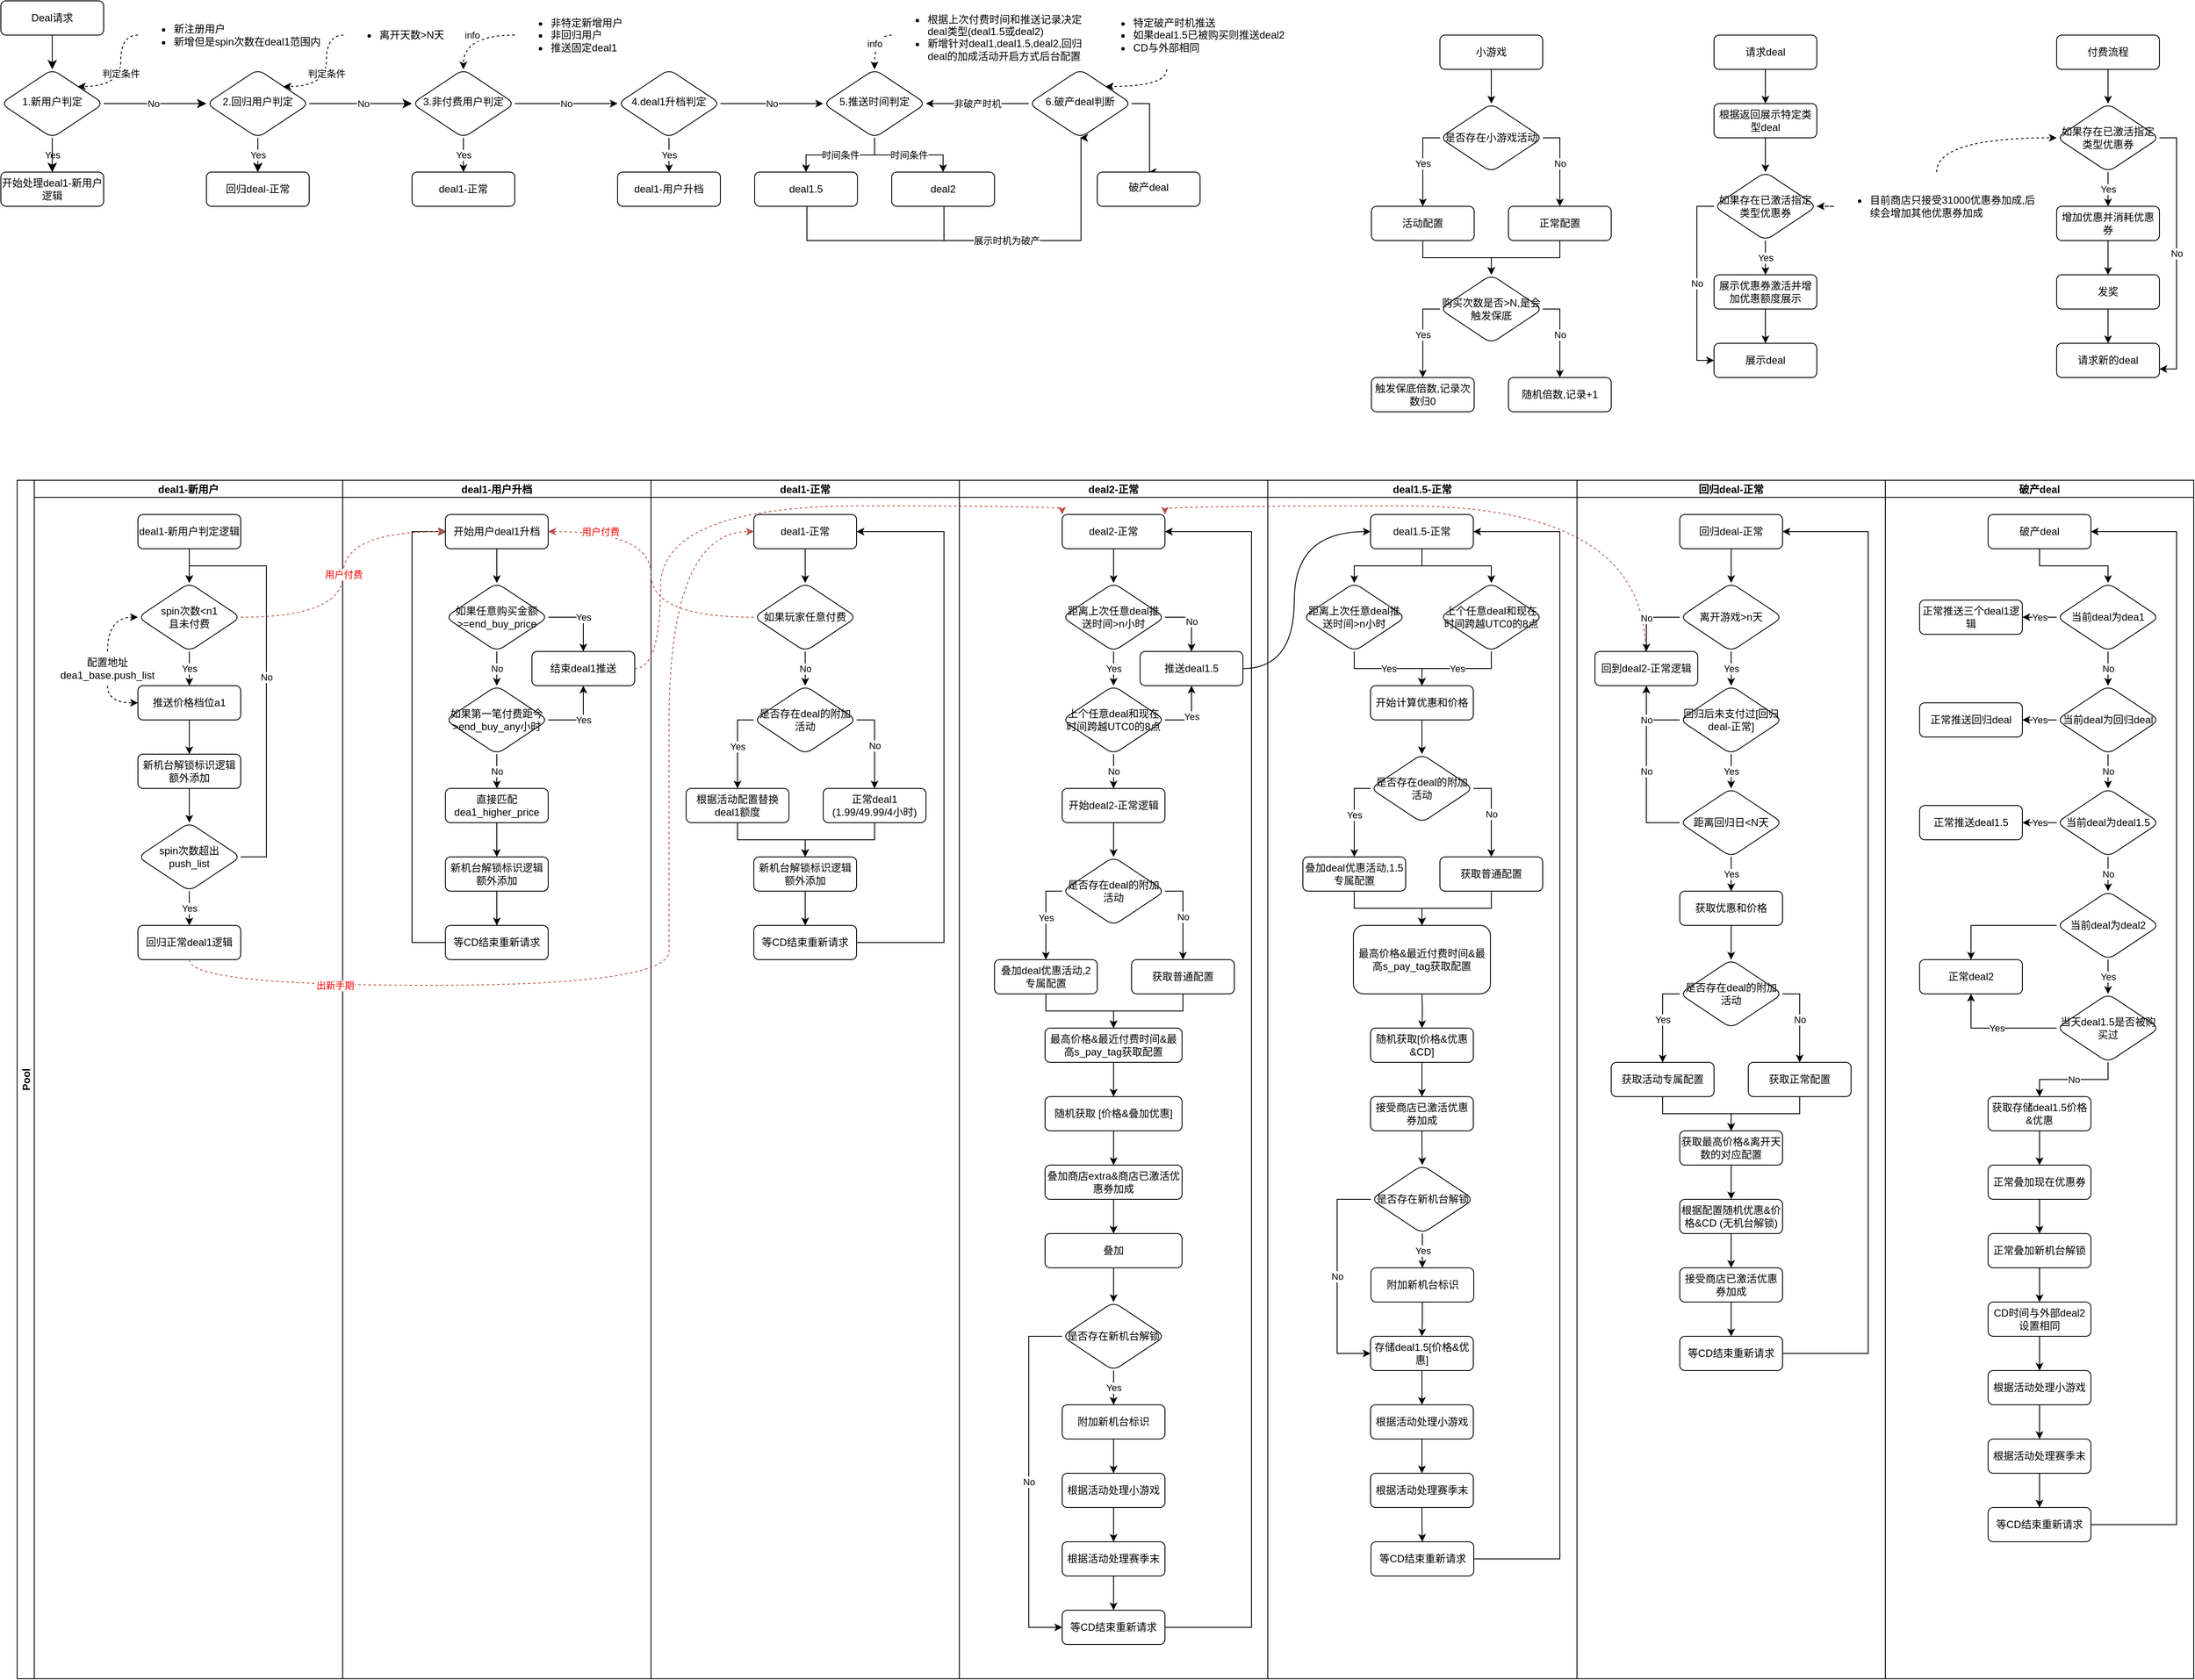 <mxfile version="22.1.12" type="github">
  <diagram id="C5RBs43oDa-KdzZeNtuy" name="Page-1">
    <mxGraphModel dx="2586" dy="1386" grid="1" gridSize="10" guides="1" tooltips="1" connect="1" arrows="1" fold="1" page="1" pageScale="1" pageWidth="827" pageHeight="1169" math="0" shadow="0">
      <root>
        <mxCell id="WIyWlLk6GJQsqaUBKTNV-0" />
        <mxCell id="WIyWlLk6GJQsqaUBKTNV-1" parent="WIyWlLk6GJQsqaUBKTNV-0" />
        <mxCell id="WIyWlLk6GJQsqaUBKTNV-2" value="" style="rounded=0;html=1;jettySize=auto;orthogonalLoop=1;fontSize=11;endArrow=classic;endFill=1;endSize=8;strokeWidth=1;shadow=0;labelBackgroundColor=default;edgeStyle=orthogonalEdgeStyle;" parent="WIyWlLk6GJQsqaUBKTNV-1" source="WIyWlLk6GJQsqaUBKTNV-3" target="WIyWlLk6GJQsqaUBKTNV-6" edge="1">
          <mxGeometry relative="1" as="geometry" />
        </mxCell>
        <mxCell id="WIyWlLk6GJQsqaUBKTNV-3" value="Deal请求" style="rounded=1;whiteSpace=wrap;html=1;fontSize=12;glass=0;strokeWidth=1;shadow=0;" parent="WIyWlLk6GJQsqaUBKTNV-1" vertex="1">
          <mxGeometry x="40" width="120" height="40" as="geometry" />
        </mxCell>
        <mxCell id="WIyWlLk6GJQsqaUBKTNV-4" value="Yes" style="rounded=0;html=1;jettySize=auto;orthogonalLoop=1;fontSize=11;endArrow=classic;endFill=1;endSize=8;strokeWidth=1;shadow=0;labelBackgroundColor=default;edgeStyle=orthogonalEdgeStyle;entryX=0.5;entryY=0;entryDx=0;entryDy=0;" parent="WIyWlLk6GJQsqaUBKTNV-1" source="WIyWlLk6GJQsqaUBKTNV-6" target="WIyWlLk6GJQsqaUBKTNV-12" edge="1">
          <mxGeometry relative="1" as="geometry">
            <mxPoint as="offset" />
            <mxPoint x="100" y="210" as="targetPoint" />
          </mxGeometry>
        </mxCell>
        <mxCell id="WIyWlLk6GJQsqaUBKTNV-5" value="No" style="edgeStyle=orthogonalEdgeStyle;rounded=0;html=1;jettySize=auto;orthogonalLoop=1;fontSize=11;endArrow=classic;endFill=1;endSize=8;strokeWidth=1;shadow=0;labelBackgroundColor=default;entryX=0;entryY=0.5;entryDx=0;entryDy=0;" parent="WIyWlLk6GJQsqaUBKTNV-1" source="WIyWlLk6GJQsqaUBKTNV-6" target="DPb7wRXF61A1M562Ad9j-0" edge="1">
          <mxGeometry x="-0.04" relative="1" as="geometry">
            <mxPoint as="offset" />
            <mxPoint x="200" y="130" as="targetPoint" />
          </mxGeometry>
        </mxCell>
        <mxCell id="DPb7wRXF61A1M562Ad9j-109" value="" style="edgeStyle=orthogonalEdgeStyle;rounded=0;orthogonalLoop=1;jettySize=auto;html=1;" parent="WIyWlLk6GJQsqaUBKTNV-1" source="WIyWlLk6GJQsqaUBKTNV-6" target="WIyWlLk6GJQsqaUBKTNV-12" edge="1">
          <mxGeometry relative="1" as="geometry" />
        </mxCell>
        <mxCell id="WIyWlLk6GJQsqaUBKTNV-6" value="1.新用户判定" style="rhombus;whiteSpace=wrap;html=1;shadow=0;fontFamily=Helvetica;fontSize=12;align=center;strokeWidth=1;spacing=6;spacingTop=-4;rounded=1;" parent="WIyWlLk6GJQsqaUBKTNV-1" vertex="1">
          <mxGeometry x="40" y="80" width="120" height="80" as="geometry" />
        </mxCell>
        <mxCell id="WIyWlLk6GJQsqaUBKTNV-12" value="开始处理deal1-新用户逻辑" style="rounded=1;whiteSpace=wrap;html=1;fontSize=12;glass=0;strokeWidth=1;shadow=0;" parent="WIyWlLk6GJQsqaUBKTNV-1" vertex="1">
          <mxGeometry x="40" y="200" width="120" height="40" as="geometry" />
        </mxCell>
        <mxCell id="WJAeF4iGQMadBWUu6b0e-10" value="" style="edgeStyle=orthogonalEdgeStyle;rounded=0;orthogonalLoop=1;jettySize=auto;html=1;" parent="WIyWlLk6GJQsqaUBKTNV-1" source="DPb7wRXF61A1M562Ad9j-0" target="DPb7wRXF61A1M562Ad9j-6" edge="1">
          <mxGeometry relative="1" as="geometry" />
        </mxCell>
        <mxCell id="DPb7wRXF61A1M562Ad9j-0" value="2.回归用户判定" style="rhombus;whiteSpace=wrap;html=1;shadow=0;fontFamily=Helvetica;fontSize=12;align=center;strokeWidth=1;spacing=6;spacingTop=-4;rounded=1;" parent="WIyWlLk6GJQsqaUBKTNV-1" vertex="1">
          <mxGeometry x="280" y="80" width="120" height="80" as="geometry" />
        </mxCell>
        <mxCell id="DPb7wRXF61A1M562Ad9j-98" value="No" style="edgeStyle=orthogonalEdgeStyle;rounded=0;orthogonalLoop=1;jettySize=auto;html=1;" parent="WIyWlLk6GJQsqaUBKTNV-1" source="DPb7wRXF61A1M562Ad9j-1" target="DPb7wRXF61A1M562Ad9j-97" edge="1">
          <mxGeometry relative="1" as="geometry" />
        </mxCell>
        <mxCell id="DPb7wRXF61A1M562Ad9j-100" value="Yes" style="edgeStyle=orthogonalEdgeStyle;rounded=0;orthogonalLoop=1;jettySize=auto;html=1;entryX=0.5;entryY=0;entryDx=0;entryDy=0;" parent="WIyWlLk6GJQsqaUBKTNV-1" source="DPb7wRXF61A1M562Ad9j-1" target="DPb7wRXF61A1M562Ad9j-99" edge="1">
          <mxGeometry relative="1" as="geometry" />
        </mxCell>
        <mxCell id="DPb7wRXF61A1M562Ad9j-1" value="3.非付费用户判定" style="rhombus;whiteSpace=wrap;html=1;shadow=0;fontFamily=Helvetica;fontSize=12;align=center;strokeWidth=1;spacing=6;spacingTop=-4;rounded=1;" parent="WIyWlLk6GJQsqaUBKTNV-1" vertex="1">
          <mxGeometry x="520" y="80" width="120" height="80" as="geometry" />
        </mxCell>
        <mxCell id="DPb7wRXF61A1M562Ad9j-4" value="No" style="edgeStyle=orthogonalEdgeStyle;rounded=0;html=1;jettySize=auto;orthogonalLoop=1;fontSize=11;endArrow=classic;endFill=1;endSize=8;strokeWidth=1;shadow=0;labelBackgroundColor=default;entryX=0;entryY=0.5;entryDx=0;entryDy=0;exitX=1;exitY=0.5;exitDx=0;exitDy=0;" parent="WIyWlLk6GJQsqaUBKTNV-1" source="DPb7wRXF61A1M562Ad9j-0" target="DPb7wRXF61A1M562Ad9j-1" edge="1">
          <mxGeometry x="0.043" relative="1" as="geometry">
            <mxPoint as="offset" />
            <mxPoint x="40" y="140" as="sourcePoint" />
            <mxPoint x="290" y="140" as="targetPoint" />
          </mxGeometry>
        </mxCell>
        <mxCell id="DPb7wRXF61A1M562Ad9j-5" value="Yes" style="rounded=0;html=1;jettySize=auto;orthogonalLoop=1;fontSize=11;endArrow=classic;endFill=1;endSize=8;strokeWidth=1;shadow=0;labelBackgroundColor=default;edgeStyle=orthogonalEdgeStyle;exitX=0.5;exitY=1;exitDx=0;exitDy=0;entryX=0.5;entryY=0;entryDx=0;entryDy=0;" parent="WIyWlLk6GJQsqaUBKTNV-1" source="DPb7wRXF61A1M562Ad9j-0" target="DPb7wRXF61A1M562Ad9j-6" edge="1">
          <mxGeometry relative="1" as="geometry">
            <mxPoint as="offset" />
            <mxPoint x="-10" y="180" as="sourcePoint" />
            <mxPoint x="330" y="240" as="targetPoint" />
          </mxGeometry>
        </mxCell>
        <mxCell id="DPb7wRXF61A1M562Ad9j-6" value="回归deal-正常" style="rounded=1;whiteSpace=wrap;html=1;fontSize=12;glass=0;strokeWidth=1;shadow=0;" parent="WIyWlLk6GJQsqaUBKTNV-1" vertex="1">
          <mxGeometry x="280" y="200" width="120" height="40" as="geometry" />
        </mxCell>
        <mxCell id="DPb7wRXF61A1M562Ad9j-102" value="Yes" style="edgeStyle=orthogonalEdgeStyle;rounded=0;orthogonalLoop=1;jettySize=auto;html=1;entryX=0.5;entryY=0;entryDx=0;entryDy=0;" parent="WIyWlLk6GJQsqaUBKTNV-1" source="DPb7wRXF61A1M562Ad9j-97" target="DPb7wRXF61A1M562Ad9j-101" edge="1">
          <mxGeometry relative="1" as="geometry" />
        </mxCell>
        <mxCell id="DPb7wRXF61A1M562Ad9j-104" value="No" style="edgeStyle=orthogonalEdgeStyle;rounded=0;orthogonalLoop=1;jettySize=auto;html=1;" parent="WIyWlLk6GJQsqaUBKTNV-1" source="DPb7wRXF61A1M562Ad9j-97" target="DPb7wRXF61A1M562Ad9j-103" edge="1">
          <mxGeometry relative="1" as="geometry" />
        </mxCell>
        <mxCell id="DPb7wRXF61A1M562Ad9j-97" value="4.deal1升档判定" style="rhombus;whiteSpace=wrap;html=1;shadow=0;fontFamily=Helvetica;fontSize=12;align=center;strokeWidth=1;spacing=6;spacingTop=-4;rounded=1;" parent="WIyWlLk6GJQsqaUBKTNV-1" vertex="1">
          <mxGeometry x="760" y="80" width="120" height="80" as="geometry" />
        </mxCell>
        <mxCell id="DPb7wRXF61A1M562Ad9j-99" value="deal1-正常" style="rounded=1;whiteSpace=wrap;html=1;fontSize=12;glass=0;strokeWidth=1;shadow=0;" parent="WIyWlLk6GJQsqaUBKTNV-1" vertex="1">
          <mxGeometry x="520" y="200" width="120" height="40" as="geometry" />
        </mxCell>
        <mxCell id="DPb7wRXF61A1M562Ad9j-101" value="deal1-用户升档" style="rounded=1;whiteSpace=wrap;html=1;fontSize=12;glass=0;strokeWidth=1;shadow=0;" parent="WIyWlLk6GJQsqaUBKTNV-1" vertex="1">
          <mxGeometry x="760" y="200" width="120" height="40" as="geometry" />
        </mxCell>
        <mxCell id="DPb7wRXF61A1M562Ad9j-106" value="时间条件" style="edgeStyle=orthogonalEdgeStyle;rounded=0;orthogonalLoop=1;jettySize=auto;html=1;" parent="WIyWlLk6GJQsqaUBKTNV-1" source="DPb7wRXF61A1M562Ad9j-103" target="DPb7wRXF61A1M562Ad9j-105" edge="1">
          <mxGeometry relative="1" as="geometry" />
        </mxCell>
        <mxCell id="NsobIx5qtJKIlAdT1BVe-90" value="时间条件" style="edgeStyle=orthogonalEdgeStyle;rounded=0;orthogonalLoop=1;jettySize=auto;html=1;entryX=0.5;entryY=0;entryDx=0;entryDy=0;" parent="WIyWlLk6GJQsqaUBKTNV-1" source="DPb7wRXF61A1M562Ad9j-103" target="NsobIx5qtJKIlAdT1BVe-88" edge="1">
          <mxGeometry relative="1" as="geometry" />
        </mxCell>
        <mxCell id="DPb7wRXF61A1M562Ad9j-103" value="5.推送时间判定" style="rhombus;whiteSpace=wrap;html=1;shadow=0;fontFamily=Helvetica;fontSize=12;align=center;strokeWidth=1;spacing=6;spacingTop=-4;rounded=1;" parent="WIyWlLk6GJQsqaUBKTNV-1" vertex="1">
          <mxGeometry x="1000" y="80" width="120" height="80" as="geometry" />
        </mxCell>
        <mxCell id="NsobIx5qtJKIlAdT1BVe-91" style="edgeStyle=orthogonalEdgeStyle;rounded=0;orthogonalLoop=1;jettySize=auto;html=1;entryX=0.5;entryY=1;entryDx=0;entryDy=0;" parent="WIyWlLk6GJQsqaUBKTNV-1" source="DPb7wRXF61A1M562Ad9j-105" target="NsobIx5qtJKIlAdT1BVe-86" edge="1">
          <mxGeometry relative="1" as="geometry">
            <Array as="points">
              <mxPoint x="981" y="280" />
              <mxPoint x="1301" y="280" />
            </Array>
          </mxGeometry>
        </mxCell>
        <mxCell id="DPb7wRXF61A1M562Ad9j-105" value="deal1.5" style="rounded=1;whiteSpace=wrap;html=1;fontSize=12;glass=0;strokeWidth=1;shadow=0;" parent="WIyWlLk6GJQsqaUBKTNV-1" vertex="1">
          <mxGeometry x="920" y="200" width="120" height="40" as="geometry" />
        </mxCell>
        <mxCell id="WJAeF4iGQMadBWUu6b0e-17" value="判定条件" style="edgeStyle=orthogonalEdgeStyle;orthogonalLoop=1;jettySize=auto;html=1;entryX=1;entryY=0;entryDx=0;entryDy=0;dashed=1;curved=1;" parent="WIyWlLk6GJQsqaUBKTNV-1" source="WJAeF4iGQMadBWUu6b0e-16" target="WIyWlLk6GJQsqaUBKTNV-6" edge="1">
          <mxGeometry relative="1" as="geometry" />
        </mxCell>
        <mxCell id="WJAeF4iGQMadBWUu6b0e-16" value="&lt;ul&gt;&lt;li&gt;新注册用户&lt;/li&gt;&lt;li&gt;新增但是spin次数在deal1范围内&lt;/li&gt;&lt;/ul&gt;" style="text;strokeColor=none;fillColor=none;html=1;whiteSpace=wrap;verticalAlign=middle;overflow=hidden;" parent="WIyWlLk6GJQsqaUBKTNV-1" vertex="1">
          <mxGeometry x="200" width="240" height="80" as="geometry" />
        </mxCell>
        <mxCell id="WJAeF4iGQMadBWUu6b0e-31" value="判定条件" style="edgeStyle=orthogonalEdgeStyle;orthogonalLoop=1;jettySize=auto;html=1;entryX=1;entryY=0;entryDx=0;entryDy=0;dashed=1;curved=1;" parent="WIyWlLk6GJQsqaUBKTNV-1" source="WJAeF4iGQMadBWUu6b0e-32" target="DPb7wRXF61A1M562Ad9j-0" edge="1">
          <mxGeometry relative="1" as="geometry">
            <mxPoint x="370" y="100" as="targetPoint" />
          </mxGeometry>
        </mxCell>
        <mxCell id="WJAeF4iGQMadBWUu6b0e-32" value="&lt;ul&gt;&lt;li&gt;离开天数&amp;gt;N天&lt;/li&gt;&lt;/ul&gt;" style="text;strokeColor=none;fillColor=none;html=1;whiteSpace=wrap;verticalAlign=middle;overflow=hidden;" parent="WIyWlLk6GJQsqaUBKTNV-1" vertex="1">
          <mxGeometry x="440" width="240" height="80" as="geometry" />
        </mxCell>
        <mxCell id="DPb7wRXF61A1M562Ad9j-62" value="Pool" style="swimlane;childLayout=stackLayout;resizeParent=1;resizeParentMax=0;startSize=20;horizontal=0;horizontalStack=1;" parent="WIyWlLk6GJQsqaUBKTNV-1" vertex="1">
          <mxGeometry x="59" y="560" width="2541" height="1400" as="geometry" />
        </mxCell>
        <mxCell id="DPb7wRXF61A1M562Ad9j-63" value="deal1-新用户" style="swimlane;startSize=20;" parent="DPb7wRXF61A1M562Ad9j-62" vertex="1">
          <mxGeometry x="20" width="360" height="1400" as="geometry" />
        </mxCell>
        <mxCell id="DPb7wRXF61A1M562Ad9j-8" value="deal1-新用户判定逻辑" style="rounded=1;whiteSpace=wrap;html=1;fontSize=12;glass=0;strokeWidth=1;shadow=0;" parent="DPb7wRXF61A1M562Ad9j-63" vertex="1">
          <mxGeometry x="121.0" y="40" width="120" height="40" as="geometry" />
        </mxCell>
        <mxCell id="DPb7wRXF61A1M562Ad9j-20" value="spin次数&amp;lt;n1&lt;br&gt;且未付费" style="rhombus;whiteSpace=wrap;html=1;rounded=1;glass=0;strokeWidth=1;shadow=0;" parent="DPb7wRXF61A1M562Ad9j-63" vertex="1">
          <mxGeometry x="121.0" y="120" width="120" height="80" as="geometry" />
        </mxCell>
        <mxCell id="DPb7wRXF61A1M562Ad9j-21" value="" style="edgeStyle=orthogonalEdgeStyle;rounded=0;orthogonalLoop=1;jettySize=auto;html=1;" parent="DPb7wRXF61A1M562Ad9j-63" source="DPb7wRXF61A1M562Ad9j-8" target="DPb7wRXF61A1M562Ad9j-20" edge="1">
          <mxGeometry relative="1" as="geometry" />
        </mxCell>
        <mxCell id="QUYP6OqpwPbclNsKZdiI-27" value="" style="edgeStyle=orthogonalEdgeStyle;rounded=0;orthogonalLoop=1;jettySize=auto;html=1;" parent="DPb7wRXF61A1M562Ad9j-63" source="DPb7wRXF61A1M562Ad9j-24" target="QUYP6OqpwPbclNsKZdiI-26" edge="1">
          <mxGeometry relative="1" as="geometry" />
        </mxCell>
        <mxCell id="DPb7wRXF61A1M562Ad9j-24" value="推送价格档位a1" style="whiteSpace=wrap;html=1;rounded=1;glass=0;strokeWidth=1;shadow=0;" parent="DPb7wRXF61A1M562Ad9j-63" vertex="1">
          <mxGeometry x="121.0" y="240" width="120" height="40" as="geometry" />
        </mxCell>
        <mxCell id="DPb7wRXF61A1M562Ad9j-23" value="Yes" style="edgeStyle=orthogonalEdgeStyle;rounded=0;orthogonalLoop=1;jettySize=auto;html=1;entryX=0.5;entryY=0;entryDx=0;entryDy=0;labelBackgroundColor=default;" parent="DPb7wRXF61A1M562Ad9j-63" source="DPb7wRXF61A1M562Ad9j-20" target="DPb7wRXF61A1M562Ad9j-24" edge="1">
          <mxGeometry relative="1" as="geometry">
            <mxPoint x="181" y="300" as="targetPoint" />
            <mxPoint as="offset" />
          </mxGeometry>
        </mxCell>
        <mxCell id="DPb7wRXF61A1M562Ad9j-46" value="No" style="edgeStyle=orthogonalEdgeStyle;rounded=0;orthogonalLoop=1;jettySize=auto;html=1;entryX=0.5;entryY=0;entryDx=0;entryDy=0;" parent="DPb7wRXF61A1M562Ad9j-63" source="DPb7wRXF61A1M562Ad9j-45" target="DPb7wRXF61A1M562Ad9j-20" edge="1">
          <mxGeometry x="-0.0" relative="1" as="geometry">
            <mxPoint x="111.0" y="160" as="targetPoint" />
            <Array as="points">
              <mxPoint x="271" y="440" />
              <mxPoint x="271" y="100" />
              <mxPoint x="181" y="100" />
            </Array>
            <mxPoint as="offset" />
          </mxGeometry>
        </mxCell>
        <mxCell id="DPb7wRXF61A1M562Ad9j-45" value="spin次数超出&lt;br&gt;push_list" style="rhombus;whiteSpace=wrap;html=1;rounded=1;glass=0;strokeWidth=1;shadow=0;" parent="DPb7wRXF61A1M562Ad9j-63" vertex="1">
          <mxGeometry x="121.0" y="400" width="120" height="80" as="geometry" />
        </mxCell>
        <mxCell id="DPb7wRXF61A1M562Ad9j-48" value="回归正常deal1逻辑" style="whiteSpace=wrap;html=1;rounded=1;glass=0;strokeWidth=1;shadow=0;" parent="DPb7wRXF61A1M562Ad9j-63" vertex="1">
          <mxGeometry x="121.0" y="520" width="120" height="40" as="geometry" />
        </mxCell>
        <mxCell id="DPb7wRXF61A1M562Ad9j-49" value="Yes" style="edgeStyle=orthogonalEdgeStyle;rounded=0;orthogonalLoop=1;jettySize=auto;html=1;" parent="DPb7wRXF61A1M562Ad9j-63" source="DPb7wRXF61A1M562Ad9j-45" target="DPb7wRXF61A1M562Ad9j-48" edge="1">
          <mxGeometry relative="1" as="geometry" />
        </mxCell>
        <mxCell id="DPb7wRXF61A1M562Ad9j-71" style="edgeStyle=orthogonalEdgeStyle;orthogonalLoop=1;jettySize=auto;html=1;entryX=0;entryY=0.5;entryDx=0;entryDy=0;dashed=1;curved=1;" parent="DPb7wRXF61A1M562Ad9j-63" source="DPb7wRXF61A1M562Ad9j-32" target="DPb7wRXF61A1M562Ad9j-24" edge="1">
          <mxGeometry relative="1" as="geometry" />
        </mxCell>
        <mxCell id="DPb7wRXF61A1M562Ad9j-72" style="edgeStyle=orthogonalEdgeStyle;orthogonalLoop=1;jettySize=auto;html=1;entryX=0;entryY=0.5;entryDx=0;entryDy=0;dashed=1;curved=1;" parent="DPb7wRXF61A1M562Ad9j-63" source="DPb7wRXF61A1M562Ad9j-32" target="DPb7wRXF61A1M562Ad9j-20" edge="1">
          <mxGeometry relative="1" as="geometry" />
        </mxCell>
        <mxCell id="DPb7wRXF61A1M562Ad9j-32" value="配置地址&lt;br&gt;dea1_base.push_list" style="text;html=1;strokeColor=none;fillColor=none;align=center;verticalAlign=middle;whiteSpace=wrap;rounded=0;" parent="DPb7wRXF61A1M562Ad9j-63" vertex="1">
          <mxGeometry x="11" y="200" width="149" height="40" as="geometry" />
        </mxCell>
        <mxCell id="QUYP6OqpwPbclNsKZdiI-28" style="edgeStyle=orthogonalEdgeStyle;rounded=0;orthogonalLoop=1;jettySize=auto;html=1;entryX=0.5;entryY=0;entryDx=0;entryDy=0;" parent="DPb7wRXF61A1M562Ad9j-63" source="QUYP6OqpwPbclNsKZdiI-26" target="DPb7wRXF61A1M562Ad9j-45" edge="1">
          <mxGeometry relative="1" as="geometry" />
        </mxCell>
        <mxCell id="QUYP6OqpwPbclNsKZdiI-26" value="新机台解锁标识逻辑额外添加" style="whiteSpace=wrap;html=1;rounded=1;glass=0;strokeWidth=1;shadow=0;" parent="DPb7wRXF61A1M562Ad9j-63" vertex="1">
          <mxGeometry x="121" y="320" width="120" height="40" as="geometry" />
        </mxCell>
        <mxCell id="DPb7wRXF61A1M562Ad9j-64" value="deal1-用户升档" style="swimlane;startSize=20;" parent="DPb7wRXF61A1M562Ad9j-62" vertex="1">
          <mxGeometry x="380" width="360" height="1400" as="geometry" />
        </mxCell>
        <mxCell id="DPb7wRXF61A1M562Ad9j-80" value="" style="edgeStyle=orthogonalEdgeStyle;rounded=0;orthogonalLoop=1;jettySize=auto;html=1;" parent="DPb7wRXF61A1M562Ad9j-64" source="DPb7wRXF61A1M562Ad9j-77" target="DPb7wRXF61A1M562Ad9j-79" edge="1">
          <mxGeometry relative="1" as="geometry" />
        </mxCell>
        <mxCell id="DPb7wRXF61A1M562Ad9j-77" value="开始用户deal1升档" style="rounded=1;whiteSpace=wrap;html=1;" parent="DPb7wRXF61A1M562Ad9j-64" vertex="1">
          <mxGeometry x="120" y="40" width="120" height="40" as="geometry" />
        </mxCell>
        <mxCell id="DPb7wRXF61A1M562Ad9j-83" value="No" style="edgeStyle=orthogonalEdgeStyle;rounded=0;orthogonalLoop=1;jettySize=auto;html=1;" parent="DPb7wRXF61A1M562Ad9j-64" source="DPb7wRXF61A1M562Ad9j-79" target="DPb7wRXF61A1M562Ad9j-82" edge="1">
          <mxGeometry relative="1" as="geometry" />
        </mxCell>
        <mxCell id="DPb7wRXF61A1M562Ad9j-92" value="Yes" style="edgeStyle=orthogonalEdgeStyle;orthogonalLoop=1;jettySize=auto;html=1;entryX=0.5;entryY=0;entryDx=0;entryDy=0;rounded=0;" parent="DPb7wRXF61A1M562Ad9j-64" source="DPb7wRXF61A1M562Ad9j-79" target="DPb7wRXF61A1M562Ad9j-89" edge="1">
          <mxGeometry relative="1" as="geometry">
            <Array as="points">
              <mxPoint x="281" y="160" />
            </Array>
          </mxGeometry>
        </mxCell>
        <mxCell id="DPb7wRXF61A1M562Ad9j-79" value="如果任意购买金额&amp;gt;=end_buy_price" style="rhombus;whiteSpace=wrap;html=1;rounded=1;" parent="DPb7wRXF61A1M562Ad9j-64" vertex="1">
          <mxGeometry x="120" y="120" width="120" height="80" as="geometry" />
        </mxCell>
        <mxCell id="DPb7wRXF61A1M562Ad9j-86" value="No" style="edgeStyle=orthogonalEdgeStyle;rounded=0;orthogonalLoop=1;jettySize=auto;html=1;" parent="DPb7wRXF61A1M562Ad9j-64" source="DPb7wRXF61A1M562Ad9j-82" target="DPb7wRXF61A1M562Ad9j-85" edge="1">
          <mxGeometry relative="1" as="geometry" />
        </mxCell>
        <mxCell id="DPb7wRXF61A1M562Ad9j-91" value="Yes" style="edgeStyle=orthogonalEdgeStyle;orthogonalLoop=1;jettySize=auto;html=1;entryX=0.5;entryY=1;entryDx=0;entryDy=0;rounded=0;" parent="DPb7wRXF61A1M562Ad9j-64" source="DPb7wRXF61A1M562Ad9j-82" target="DPb7wRXF61A1M562Ad9j-89" edge="1">
          <mxGeometry relative="1" as="geometry">
            <Array as="points">
              <mxPoint x="281" y="280" />
            </Array>
          </mxGeometry>
        </mxCell>
        <mxCell id="DPb7wRXF61A1M562Ad9j-82" value="如果第一笔付费距今&amp;gt;end_buy_any小时" style="rhombus;whiteSpace=wrap;html=1;rounded=1;" parent="DPb7wRXF61A1M562Ad9j-64" vertex="1">
          <mxGeometry x="120" y="240" width="120" height="80" as="geometry" />
        </mxCell>
        <mxCell id="QUYP6OqpwPbclNsKZdiI-30" value="" style="edgeStyle=orthogonalEdgeStyle;rounded=0;orthogonalLoop=1;jettySize=auto;html=1;" parent="DPb7wRXF61A1M562Ad9j-64" source="DPb7wRXF61A1M562Ad9j-85" target="QUYP6OqpwPbclNsKZdiI-29" edge="1">
          <mxGeometry relative="1" as="geometry" />
        </mxCell>
        <mxCell id="DPb7wRXF61A1M562Ad9j-85" value="直接匹配dea1_higher_price" style="whiteSpace=wrap;html=1;rounded=1;" parent="DPb7wRXF61A1M562Ad9j-64" vertex="1">
          <mxGeometry x="120" y="360" width="120" height="40" as="geometry" />
        </mxCell>
        <mxCell id="DPb7wRXF61A1M562Ad9j-89" value="结束deal1推送" style="whiteSpace=wrap;html=1;rounded=1;" parent="DPb7wRXF61A1M562Ad9j-64" vertex="1">
          <mxGeometry x="221" y="200" width="120" height="40" as="geometry" />
        </mxCell>
        <mxCell id="DPb7wRXF61A1M562Ad9j-96" style="edgeStyle=orthogonalEdgeStyle;orthogonalLoop=1;jettySize=auto;html=1;rounded=0;" parent="DPb7wRXF61A1M562Ad9j-64" source="DPb7wRXF61A1M562Ad9j-94" edge="1">
          <mxGeometry relative="1" as="geometry">
            <mxPoint x="121" y="60" as="targetPoint" />
            <Array as="points">
              <mxPoint x="81" y="540" />
              <mxPoint x="81" y="60" />
            </Array>
          </mxGeometry>
        </mxCell>
        <mxCell id="DPb7wRXF61A1M562Ad9j-94" value="等CD结束重新请求" style="whiteSpace=wrap;html=1;rounded=1;" parent="DPb7wRXF61A1M562Ad9j-64" vertex="1">
          <mxGeometry x="120" y="520" width="120" height="40" as="geometry" />
        </mxCell>
        <mxCell id="QUYP6OqpwPbclNsKZdiI-31" style="edgeStyle=orthogonalEdgeStyle;rounded=0;orthogonalLoop=1;jettySize=auto;html=1;entryX=0.5;entryY=0;entryDx=0;entryDy=0;" parent="DPb7wRXF61A1M562Ad9j-64" source="QUYP6OqpwPbclNsKZdiI-29" target="DPb7wRXF61A1M562Ad9j-94" edge="1">
          <mxGeometry relative="1" as="geometry" />
        </mxCell>
        <mxCell id="QUYP6OqpwPbclNsKZdiI-29" value="新机台解锁标识逻辑额外添加" style="whiteSpace=wrap;html=1;rounded=1;" parent="DPb7wRXF61A1M562Ad9j-64" vertex="1">
          <mxGeometry x="120" y="440" width="120" height="40" as="geometry" />
        </mxCell>
        <mxCell id="DPb7wRXF61A1M562Ad9j-65" value="deal1-正常" style="swimlane;startSize=20;" parent="DPb7wRXF61A1M562Ad9j-62" vertex="1">
          <mxGeometry x="740" width="360" height="1400" as="geometry" />
        </mxCell>
        <mxCell id="DPb7wRXF61A1M562Ad9j-117" style="edgeStyle=orthogonalEdgeStyle;rounded=0;orthogonalLoop=1;jettySize=auto;html=1;entryX=0.5;entryY=0;entryDx=0;entryDy=0;" parent="DPb7wRXF61A1M562Ad9j-65" source="DPb7wRXF61A1M562Ad9j-112" target="DPb7wRXF61A1M562Ad9j-115" edge="1">
          <mxGeometry relative="1" as="geometry" />
        </mxCell>
        <mxCell id="DPb7wRXF61A1M562Ad9j-112" value="deal1-正常" style="rounded=1;whiteSpace=wrap;html=1;" parent="DPb7wRXF61A1M562Ad9j-65" vertex="1">
          <mxGeometry x="120" y="40" width="120" height="40" as="geometry" />
        </mxCell>
        <mxCell id="QUYP6OqpwPbclNsKZdiI-33" value="" style="edgeStyle=orthogonalEdgeStyle;rounded=0;orthogonalLoop=1;jettySize=auto;html=1;" parent="DPb7wRXF61A1M562Ad9j-65" source="DPb7wRXF61A1M562Ad9j-113" target="QUYP6OqpwPbclNsKZdiI-32" edge="1">
          <mxGeometry relative="1" as="geometry" />
        </mxCell>
        <mxCell id="DPb7wRXF61A1M562Ad9j-113" value="正常deal1 (1.99/49.99/4小时)" style="rounded=1;whiteSpace=wrap;html=1;" parent="DPb7wRXF61A1M562Ad9j-65" vertex="1">
          <mxGeometry x="201" y="360" width="120" height="40" as="geometry" />
        </mxCell>
        <mxCell id="QUYP6OqpwPbclNsKZdiI-43" value="No" style="edgeStyle=orthogonalEdgeStyle;rounded=0;orthogonalLoop=1;jettySize=auto;html=1;entryX=0.5;entryY=0;entryDx=0;entryDy=0;" parent="DPb7wRXF61A1M562Ad9j-65" source="DPb7wRXF61A1M562Ad9j-115" target="QUYP6OqpwPbclNsKZdiI-36" edge="1">
          <mxGeometry relative="1" as="geometry" />
        </mxCell>
        <mxCell id="DPb7wRXF61A1M562Ad9j-115" value="如果玩家任意付费" style="rhombus;whiteSpace=wrap;html=1;rounded=1;" parent="DPb7wRXF61A1M562Ad9j-65" vertex="1">
          <mxGeometry x="120" y="120" width="120" height="80" as="geometry" />
        </mxCell>
        <mxCell id="DPb7wRXF61A1M562Ad9j-119" style="edgeStyle=orthogonalEdgeStyle;orthogonalLoop=1;jettySize=auto;html=1;entryX=1;entryY=0.5;entryDx=0;entryDy=0;rounded=0;exitX=1;exitY=0.5;exitDx=0;exitDy=0;" parent="DPb7wRXF61A1M562Ad9j-65" source="DPb7wRXF61A1M562Ad9j-118" target="DPb7wRXF61A1M562Ad9j-112" edge="1">
          <mxGeometry relative="1" as="geometry">
            <Array as="points">
              <mxPoint x="342" y="540" />
              <mxPoint x="342" y="60" />
            </Array>
            <mxPoint x="261" y="620" as="sourcePoint" />
            <mxPoint x="261" y="60" as="targetPoint" />
          </mxGeometry>
        </mxCell>
        <mxCell id="DPb7wRXF61A1M562Ad9j-118" value="等CD结束重新请求" style="whiteSpace=wrap;html=1;rounded=1;" parent="DPb7wRXF61A1M562Ad9j-65" vertex="1">
          <mxGeometry x="120" y="520" width="120" height="40" as="geometry" />
        </mxCell>
        <mxCell id="WJAeF4iGQMadBWUu6b0e-30" style="edgeStyle=orthogonalEdgeStyle;orthogonalLoop=1;jettySize=auto;html=1;entryX=0;entryY=0;entryDx=0;entryDy=0;dashed=1;fillColor=#f8cecc;strokeColor=#b85450;curved=1;" parent="DPb7wRXF61A1M562Ad9j-65" source="DPb7wRXF61A1M562Ad9j-89" target="DPb7wRXF61A1M562Ad9j-165" edge="1">
          <mxGeometry relative="1" as="geometry">
            <Array as="points">
              <mxPoint x="11" y="220" />
              <mxPoint x="11" y="30" />
              <mxPoint x="480" y="30" />
            </Array>
          </mxGeometry>
        </mxCell>
        <mxCell id="QUYP6OqpwPbclNsKZdiI-46" style="edgeStyle=orthogonalEdgeStyle;rounded=0;orthogonalLoop=1;jettySize=auto;html=1;entryX=0.5;entryY=0;entryDx=0;entryDy=0;" parent="DPb7wRXF61A1M562Ad9j-65" source="QUYP6OqpwPbclNsKZdiI-32" target="DPb7wRXF61A1M562Ad9j-118" edge="1">
          <mxGeometry relative="1" as="geometry" />
        </mxCell>
        <mxCell id="QUYP6OqpwPbclNsKZdiI-32" value="新机台解锁标识逻辑额外添加" style="rounded=1;whiteSpace=wrap;html=1;" parent="DPb7wRXF61A1M562Ad9j-65" vertex="1">
          <mxGeometry x="120" y="440" width="120" height="40" as="geometry" />
        </mxCell>
        <mxCell id="QUYP6OqpwPbclNsKZdiI-40" value="Yes" style="edgeStyle=orthogonalEdgeStyle;rounded=0;orthogonalLoop=1;jettySize=auto;html=1;exitX=0;exitY=0.5;exitDx=0;exitDy=0;entryX=0.5;entryY=0;entryDx=0;entryDy=0;" parent="DPb7wRXF61A1M562Ad9j-65" source="QUYP6OqpwPbclNsKZdiI-36" target="QUYP6OqpwPbclNsKZdiI-39" edge="1">
          <mxGeometry relative="1" as="geometry">
            <Array as="points">
              <mxPoint x="101" y="280" />
            </Array>
          </mxGeometry>
        </mxCell>
        <mxCell id="QUYP6OqpwPbclNsKZdiI-44" value="No" style="edgeStyle=orthogonalEdgeStyle;rounded=0;orthogonalLoop=1;jettySize=auto;html=1;exitX=1;exitY=0.5;exitDx=0;exitDy=0;" parent="DPb7wRXF61A1M562Ad9j-65" source="QUYP6OqpwPbclNsKZdiI-36" target="DPb7wRXF61A1M562Ad9j-113" edge="1">
          <mxGeometry relative="1" as="geometry" />
        </mxCell>
        <mxCell id="QUYP6OqpwPbclNsKZdiI-36" value="是否存在deal的附加活动" style="rhombus;whiteSpace=wrap;html=1;rounded=1;" parent="DPb7wRXF61A1M562Ad9j-65" vertex="1">
          <mxGeometry x="120" y="240" width="120" height="80" as="geometry" />
        </mxCell>
        <mxCell id="QUYP6OqpwPbclNsKZdiI-45" style="edgeStyle=orthogonalEdgeStyle;rounded=0;orthogonalLoop=1;jettySize=auto;html=1;entryX=0.5;entryY=0;entryDx=0;entryDy=0;" parent="DPb7wRXF61A1M562Ad9j-65" source="QUYP6OqpwPbclNsKZdiI-39" target="QUYP6OqpwPbclNsKZdiI-32" edge="1">
          <mxGeometry relative="1" as="geometry" />
        </mxCell>
        <mxCell id="QUYP6OqpwPbclNsKZdiI-39" value="根据活动配置替换deal1额度" style="rounded=1;whiteSpace=wrap;html=1;" parent="DPb7wRXF61A1M562Ad9j-65" vertex="1">
          <mxGeometry x="41" y="360" width="120" height="40" as="geometry" />
        </mxCell>
        <mxCell id="DPb7wRXF61A1M562Ad9j-163" value="deal2-正常" style="swimlane;startSize=20;" parent="DPb7wRXF61A1M562Ad9j-62" vertex="1">
          <mxGeometry x="1100" width="360" height="1400" as="geometry" />
        </mxCell>
        <mxCell id="DPb7wRXF61A1M562Ad9j-164" style="edgeStyle=orthogonalEdgeStyle;rounded=0;orthogonalLoop=1;jettySize=auto;html=1;entryX=0.5;entryY=0;entryDx=0;entryDy=0;" parent="DPb7wRXF61A1M562Ad9j-163" source="DPb7wRXF61A1M562Ad9j-165" target="DPb7wRXF61A1M562Ad9j-169" edge="1">
          <mxGeometry relative="1" as="geometry" />
        </mxCell>
        <mxCell id="DPb7wRXF61A1M562Ad9j-165" value="deal2-正常" style="rounded=1;whiteSpace=wrap;html=1;" parent="DPb7wRXF61A1M562Ad9j-163" vertex="1">
          <mxGeometry x="120" y="40" width="120" height="40" as="geometry" />
        </mxCell>
        <mxCell id="DPb7wRXF61A1M562Ad9j-168" value="Yes" style="edgeStyle=orthogonalEdgeStyle;rounded=0;orthogonalLoop=1;jettySize=auto;html=1;entryX=0.5;entryY=0;entryDx=0;entryDy=0;" parent="DPb7wRXF61A1M562Ad9j-163" source="DPb7wRXF61A1M562Ad9j-169" edge="1">
          <mxGeometry relative="1" as="geometry">
            <mxPoint x="180" y="240" as="targetPoint" />
            <Array as="points">
              <mxPoint x="180" y="210" />
              <mxPoint x="180" y="210" />
            </Array>
          </mxGeometry>
        </mxCell>
        <mxCell id="DPb7wRXF61A1M562Ad9j-191" value="No" style="edgeStyle=orthogonalEdgeStyle;rounded=0;orthogonalLoop=1;jettySize=auto;html=1;entryX=0.5;entryY=0;entryDx=0;entryDy=0;" parent="DPb7wRXF61A1M562Ad9j-163" source="DPb7wRXF61A1M562Ad9j-169" target="DPb7wRXF61A1M562Ad9j-189" edge="1">
          <mxGeometry relative="1" as="geometry">
            <Array as="points">
              <mxPoint x="271" y="160" />
            </Array>
          </mxGeometry>
        </mxCell>
        <mxCell id="DPb7wRXF61A1M562Ad9j-169" value="距离上次任意deal推送时间&amp;gt;n小时" style="rhombus;whiteSpace=wrap;html=1;rounded=1;" parent="DPb7wRXF61A1M562Ad9j-163" vertex="1">
          <mxGeometry x="120" y="120" width="120" height="80" as="geometry" />
        </mxCell>
        <mxCell id="DPb7wRXF61A1M562Ad9j-170" style="edgeStyle=orthogonalEdgeStyle;orthogonalLoop=1;jettySize=auto;html=1;entryX=1;entryY=0.5;entryDx=0;entryDy=0;rounded=0;" parent="DPb7wRXF61A1M562Ad9j-163" source="DPb7wRXF61A1M562Ad9j-171" target="DPb7wRXF61A1M562Ad9j-165" edge="1">
          <mxGeometry relative="1" as="geometry">
            <Array as="points">
              <mxPoint x="341" y="1340" />
              <mxPoint x="341" y="60" />
            </Array>
          </mxGeometry>
        </mxCell>
        <mxCell id="DPb7wRXF61A1M562Ad9j-171" value="等CD结束重新请求" style="whiteSpace=wrap;html=1;rounded=1;" parent="DPb7wRXF61A1M562Ad9j-163" vertex="1">
          <mxGeometry x="120" y="1320" width="120" height="40" as="geometry" />
        </mxCell>
        <mxCell id="DPb7wRXF61A1M562Ad9j-185" value="No" style="edgeStyle=orthogonalEdgeStyle;rounded=0;orthogonalLoop=1;jettySize=auto;html=1;entryX=0.5;entryY=0;entryDx=0;entryDy=0;" parent="DPb7wRXF61A1M562Ad9j-163" source="DPb7wRXF61A1M562Ad9j-172" target="DPb7wRXF61A1M562Ad9j-184" edge="1">
          <mxGeometry relative="1" as="geometry" />
        </mxCell>
        <mxCell id="DPb7wRXF61A1M562Ad9j-190" value="Yes" style="edgeStyle=orthogonalEdgeStyle;rounded=0;orthogonalLoop=1;jettySize=auto;html=1;entryX=0.5;entryY=1;entryDx=0;entryDy=0;" parent="DPb7wRXF61A1M562Ad9j-163" source="DPb7wRXF61A1M562Ad9j-172" target="DPb7wRXF61A1M562Ad9j-189" edge="1">
          <mxGeometry relative="1" as="geometry">
            <Array as="points">
              <mxPoint x="271" y="280" />
            </Array>
          </mxGeometry>
        </mxCell>
        <mxCell id="DPb7wRXF61A1M562Ad9j-172" value="上个任意deal和现在时间跨越UTC0的8点" style="rhombus;whiteSpace=wrap;html=1;rounded=1;" parent="DPb7wRXF61A1M562Ad9j-163" vertex="1">
          <mxGeometry x="120" y="240" width="120" height="80" as="geometry" />
        </mxCell>
        <mxCell id="NsobIx5qtJKIlAdT1BVe-40" style="edgeStyle=orthogonalEdgeStyle;rounded=0;orthogonalLoop=1;jettySize=auto;html=1;entryX=0.5;entryY=0;entryDx=0;entryDy=0;" parent="DPb7wRXF61A1M562Ad9j-163" source="DPb7wRXF61A1M562Ad9j-184" target="NsobIx5qtJKIlAdT1BVe-35" edge="1">
          <mxGeometry relative="1" as="geometry" />
        </mxCell>
        <mxCell id="DPb7wRXF61A1M562Ad9j-184" value="开始deal2-正常逻辑" style="rounded=1;whiteSpace=wrap;html=1;" parent="DPb7wRXF61A1M562Ad9j-163" vertex="1">
          <mxGeometry x="120" y="360" width="120" height="40" as="geometry" />
        </mxCell>
        <mxCell id="DPb7wRXF61A1M562Ad9j-189" value="推送deal1.5" style="rounded=1;whiteSpace=wrap;html=1;" parent="DPb7wRXF61A1M562Ad9j-163" vertex="1">
          <mxGeometry x="211" y="200" width="120" height="40" as="geometry" />
        </mxCell>
        <mxCell id="NsobIx5qtJKIlAdT1BVe-34" value="No" style="edgeStyle=orthogonalEdgeStyle;rounded=0;orthogonalLoop=1;jettySize=auto;html=1;entryX=0.5;entryY=0;entryDx=0;entryDy=0;" parent="DPb7wRXF61A1M562Ad9j-163" source="NsobIx5qtJKIlAdT1BVe-35" target="NsobIx5qtJKIlAdT1BVe-39" edge="1">
          <mxGeometry relative="1" as="geometry">
            <mxPoint x="261" y="560" as="targetPoint" />
            <Array as="points">
              <mxPoint x="261" y="480" />
            </Array>
          </mxGeometry>
        </mxCell>
        <mxCell id="NsobIx5qtJKIlAdT1BVe-35" value="是否存在deal的附加活动" style="rhombus;whiteSpace=wrap;html=1;rounded=1;" parent="DPb7wRXF61A1M562Ad9j-163" vertex="1">
          <mxGeometry x="120" y="440" width="120" height="80" as="geometry" />
        </mxCell>
        <mxCell id="NsobIx5qtJKIlAdT1BVe-42" style="edgeStyle=orthogonalEdgeStyle;rounded=0;orthogonalLoop=1;jettySize=auto;html=1;entryX=0.5;entryY=0;entryDx=0;entryDy=0;" parent="DPb7wRXF61A1M562Ad9j-163" source="NsobIx5qtJKIlAdT1BVe-37" target="NsobIx5qtJKIlAdT1BVe-41" edge="1">
          <mxGeometry relative="1" as="geometry" />
        </mxCell>
        <mxCell id="NsobIx5qtJKIlAdT1BVe-37" value="叠加deal优惠活动,2 专属配置" style="whiteSpace=wrap;html=1;rounded=1;" parent="DPb7wRXF61A1M562Ad9j-163" vertex="1">
          <mxGeometry x="41" y="560" width="120" height="40" as="geometry" />
        </mxCell>
        <mxCell id="NsobIx5qtJKIlAdT1BVe-33" value="Yes" style="edgeStyle=orthogonalEdgeStyle;rounded=0;orthogonalLoop=1;jettySize=auto;html=1;" parent="DPb7wRXF61A1M562Ad9j-163" source="NsobIx5qtJKIlAdT1BVe-35" target="NsobIx5qtJKIlAdT1BVe-37" edge="1">
          <mxGeometry relative="1" as="geometry">
            <Array as="points">
              <mxPoint x="101" y="480" />
            </Array>
          </mxGeometry>
        </mxCell>
        <mxCell id="NsobIx5qtJKIlAdT1BVe-43" style="edgeStyle=orthogonalEdgeStyle;rounded=0;orthogonalLoop=1;jettySize=auto;html=1;entryX=0.5;entryY=0;entryDx=0;entryDy=0;" parent="DPb7wRXF61A1M562Ad9j-163" source="NsobIx5qtJKIlAdT1BVe-39" target="NsobIx5qtJKIlAdT1BVe-41" edge="1">
          <mxGeometry relative="1" as="geometry" />
        </mxCell>
        <mxCell id="NsobIx5qtJKIlAdT1BVe-39" value="获取普通配置" style="whiteSpace=wrap;html=1;rounded=1;" parent="DPb7wRXF61A1M562Ad9j-163" vertex="1">
          <mxGeometry x="201" y="560" width="120" height="40" as="geometry" />
        </mxCell>
        <mxCell id="NsobIx5qtJKIlAdT1BVe-45" value="" style="edgeStyle=orthogonalEdgeStyle;rounded=0;orthogonalLoop=1;jettySize=auto;html=1;" parent="DPb7wRXF61A1M562Ad9j-163" source="NsobIx5qtJKIlAdT1BVe-41" target="NsobIx5qtJKIlAdT1BVe-44" edge="1">
          <mxGeometry relative="1" as="geometry" />
        </mxCell>
        <mxCell id="NsobIx5qtJKIlAdT1BVe-41" value="最高价格&amp;amp;最近付费时间&amp;amp;最高s_pay_tag获取配置" style="rounded=1;whiteSpace=wrap;html=1;" parent="DPb7wRXF61A1M562Ad9j-163" vertex="1">
          <mxGeometry x="100" y="640" width="160" height="40" as="geometry" />
        </mxCell>
        <mxCell id="NsobIx5qtJKIlAdT1BVe-47" value="" style="edgeStyle=orthogonalEdgeStyle;rounded=0;orthogonalLoop=1;jettySize=auto;html=1;" parent="DPb7wRXF61A1M562Ad9j-163" source="NsobIx5qtJKIlAdT1BVe-44" target="NsobIx5qtJKIlAdT1BVe-46" edge="1">
          <mxGeometry relative="1" as="geometry" />
        </mxCell>
        <mxCell id="NsobIx5qtJKIlAdT1BVe-44" value="随机获取 [价格&amp;amp;叠加优惠]" style="rounded=1;whiteSpace=wrap;html=1;" parent="DPb7wRXF61A1M562Ad9j-163" vertex="1">
          <mxGeometry x="100" y="720" width="160" height="40" as="geometry" />
        </mxCell>
        <mxCell id="NsobIx5qtJKIlAdT1BVe-49" value="" style="edgeStyle=orthogonalEdgeStyle;rounded=0;orthogonalLoop=1;jettySize=auto;html=1;" parent="DPb7wRXF61A1M562Ad9j-163" source="NsobIx5qtJKIlAdT1BVe-46" target="NsobIx5qtJKIlAdT1BVe-48" edge="1">
          <mxGeometry relative="1" as="geometry" />
        </mxCell>
        <mxCell id="NsobIx5qtJKIlAdT1BVe-46" value="叠加商店extra&amp;amp;商店已激活优惠券加成" style="rounded=1;whiteSpace=wrap;html=1;" parent="DPb7wRXF61A1M562Ad9j-163" vertex="1">
          <mxGeometry x="100" y="800" width="160" height="40" as="geometry" />
        </mxCell>
        <mxCell id="NsobIx5qtJKIlAdT1BVe-54" style="edgeStyle=orthogonalEdgeStyle;rounded=0;orthogonalLoop=1;jettySize=auto;html=1;entryX=0.5;entryY=0;entryDx=0;entryDy=0;" parent="DPb7wRXF61A1M562Ad9j-163" source="NsobIx5qtJKIlAdT1BVe-48" target="NsobIx5qtJKIlAdT1BVe-51" edge="1">
          <mxGeometry relative="1" as="geometry" />
        </mxCell>
        <mxCell id="NsobIx5qtJKIlAdT1BVe-48" value="叠加" style="rounded=1;whiteSpace=wrap;html=1;" parent="DPb7wRXF61A1M562Ad9j-163" vertex="1">
          <mxGeometry x="100" y="880" width="160" height="40" as="geometry" />
        </mxCell>
        <mxCell id="NsobIx5qtJKIlAdT1BVe-55" value="No" style="edgeStyle=orthogonalEdgeStyle;rounded=0;orthogonalLoop=1;jettySize=auto;html=1;entryX=0;entryY=0.5;entryDx=0;entryDy=0;" parent="DPb7wRXF61A1M562Ad9j-163" source="NsobIx5qtJKIlAdT1BVe-51" target="DPb7wRXF61A1M562Ad9j-171" edge="1">
          <mxGeometry relative="1" as="geometry">
            <Array as="points">
              <mxPoint x="81" y="1000" />
              <mxPoint x="81" y="1340" />
            </Array>
          </mxGeometry>
        </mxCell>
        <mxCell id="NsobIx5qtJKIlAdT1BVe-51" value="是否存在新机台解锁" style="rhombus;whiteSpace=wrap;html=1;rounded=1;" parent="DPb7wRXF61A1M562Ad9j-163" vertex="1">
          <mxGeometry x="120" y="960" width="120" height="80" as="geometry" />
        </mxCell>
        <mxCell id="alBv4E3Cd8fHgotoAAB7-1" value="" style="edgeStyle=orthogonalEdgeStyle;rounded=0;orthogonalLoop=1;jettySize=auto;html=1;" edge="1" parent="DPb7wRXF61A1M562Ad9j-163" source="NsobIx5qtJKIlAdT1BVe-52" target="alBv4E3Cd8fHgotoAAB7-0">
          <mxGeometry relative="1" as="geometry" />
        </mxCell>
        <mxCell id="NsobIx5qtJKIlAdT1BVe-52" value="附加新机台标识" style="rounded=1;whiteSpace=wrap;html=1;" parent="DPb7wRXF61A1M562Ad9j-163" vertex="1">
          <mxGeometry x="120" y="1080" width="120" height="40" as="geometry" />
        </mxCell>
        <mxCell id="NsobIx5qtJKIlAdT1BVe-50" value="Yes" style="edgeStyle=orthogonalEdgeStyle;rounded=0;orthogonalLoop=1;jettySize=auto;html=1;entryX=0.5;entryY=0;entryDx=0;entryDy=0;" parent="DPb7wRXF61A1M562Ad9j-163" source="NsobIx5qtJKIlAdT1BVe-51" target="NsobIx5qtJKIlAdT1BVe-52" edge="1">
          <mxGeometry relative="1" as="geometry" />
        </mxCell>
        <mxCell id="alBv4E3Cd8fHgotoAAB7-3" value="" style="edgeStyle=orthogonalEdgeStyle;rounded=0;orthogonalLoop=1;jettySize=auto;html=1;" edge="1" parent="DPb7wRXF61A1M562Ad9j-163" source="alBv4E3Cd8fHgotoAAB7-0" target="alBv4E3Cd8fHgotoAAB7-2">
          <mxGeometry relative="1" as="geometry" />
        </mxCell>
        <mxCell id="alBv4E3Cd8fHgotoAAB7-0" value="根据活动处理小游戏" style="rounded=1;whiteSpace=wrap;html=1;" vertex="1" parent="DPb7wRXF61A1M562Ad9j-163">
          <mxGeometry x="120" y="1160" width="120" height="40" as="geometry" />
        </mxCell>
        <mxCell id="alBv4E3Cd8fHgotoAAB7-4" style="edgeStyle=orthogonalEdgeStyle;rounded=0;orthogonalLoop=1;jettySize=auto;html=1;entryX=0.5;entryY=0;entryDx=0;entryDy=0;" edge="1" parent="DPb7wRXF61A1M562Ad9j-163" source="alBv4E3Cd8fHgotoAAB7-2" target="DPb7wRXF61A1M562Ad9j-171">
          <mxGeometry relative="1" as="geometry" />
        </mxCell>
        <mxCell id="alBv4E3Cd8fHgotoAAB7-2" value="根据活动处理赛季末" style="rounded=1;whiteSpace=wrap;html=1;" vertex="1" parent="DPb7wRXF61A1M562Ad9j-163">
          <mxGeometry x="120" y="1240" width="120" height="40" as="geometry" />
        </mxCell>
        <mxCell id="DPb7wRXF61A1M562Ad9j-81" value="用户付费" style="edgeStyle=orthogonalEdgeStyle;orthogonalLoop=1;jettySize=auto;html=1;entryX=0;entryY=0.5;entryDx=0;entryDy=0;curved=1;dashed=1;strokeColor=#b85450;fontColor=#FF0000;fillColor=#f8cecc;" parent="DPb7wRXF61A1M562Ad9j-62" source="DPb7wRXF61A1M562Ad9j-20" target="DPb7wRXF61A1M562Ad9j-77" edge="1">
          <mxGeometry relative="1" as="geometry">
            <mxPoint as="offset" />
          </mxGeometry>
        </mxCell>
        <mxCell id="DPb7wRXF61A1M562Ad9j-121" value="用户付费" style="edgeStyle=orthogonalEdgeStyle;orthogonalLoop=1;jettySize=auto;html=1;entryX=1;entryY=0.5;entryDx=0;entryDy=0;curved=1;dashed=1;fillColor=#f8cecc;strokeColor=#b85450;fontColor=#FF0000;" parent="DPb7wRXF61A1M562Ad9j-62" source="DPb7wRXF61A1M562Ad9j-115" target="DPb7wRXF61A1M562Ad9j-77" edge="1">
          <mxGeometry x="0.641" relative="1" as="geometry">
            <mxPoint as="offset" />
          </mxGeometry>
        </mxCell>
        <mxCell id="DPb7wRXF61A1M562Ad9j-192" style="edgeStyle=orthogonalEdgeStyle;orthogonalLoop=1;jettySize=auto;html=1;entryX=0;entryY=0.5;entryDx=0;entryDy=0;curved=1;" parent="DPb7wRXF61A1M562Ad9j-62" source="DPb7wRXF61A1M562Ad9j-189" target="DPb7wRXF61A1M562Ad9j-178" edge="1">
          <mxGeometry relative="1" as="geometry">
            <Array as="points">
              <mxPoint x="1491" y="220" />
              <mxPoint x="1491" y="60" />
            </Array>
          </mxGeometry>
        </mxCell>
        <mxCell id="WJAeF4iGQMadBWUu6b0e-0" value="出新手期" style="edgeStyle=orthogonalEdgeStyle;orthogonalLoop=1;jettySize=auto;html=1;entryX=0;entryY=0.5;entryDx=0;entryDy=0;curved=1;strokeColor=#b85450;dashed=1;fontColor=#FF0000;fillColor=#f8cecc;" parent="DPb7wRXF61A1M562Ad9j-62" source="DPb7wRXF61A1M562Ad9j-48" target="DPb7wRXF61A1M562Ad9j-112" edge="1">
          <mxGeometry x="-0.672" relative="1" as="geometry">
            <Array as="points">
              <mxPoint x="201" y="590" />
              <mxPoint x="761" y="590" />
              <mxPoint x="700" y="510" />
              <mxPoint x="761" y="60" />
            </Array>
            <mxPoint as="offset" />
          </mxGeometry>
        </mxCell>
        <mxCell id="QUYP6OqpwPbclNsKZdiI-17" style="edgeStyle=orthogonalEdgeStyle;orthogonalLoop=1;jettySize=auto;html=1;entryX=1;entryY=0;entryDx=0;entryDy=0;curved=1;dashed=1;fillColor=#f8cecc;strokeColor=#b85450;" parent="DPb7wRXF61A1M562Ad9j-62" source="QUYP6OqpwPbclNsKZdiI-11" target="DPb7wRXF61A1M562Ad9j-165" edge="1">
          <mxGeometry relative="1" as="geometry">
            <Array as="points">
              <mxPoint x="1901" y="30" />
              <mxPoint x="1340" y="30" />
            </Array>
          </mxGeometry>
        </mxCell>
        <mxCell id="DPb7wRXF61A1M562Ad9j-175" value="deal1.5-正常" style="swimlane;startSize=20;" parent="DPb7wRXF61A1M562Ad9j-62" vertex="1">
          <mxGeometry x="1460" width="361" height="1400" as="geometry" />
        </mxCell>
        <mxCell id="DPb7wRXF61A1M562Ad9j-176" value="" style="edgeStyle=orthogonalEdgeStyle;rounded=0;orthogonalLoop=1;jettySize=auto;html=1;entryX=0.5;entryY=0;entryDx=0;entryDy=0;" parent="DPb7wRXF61A1M562Ad9j-175" source="DPb7wRXF61A1M562Ad9j-178" target="DPb7wRXF61A1M562Ad9j-180" edge="1">
          <mxGeometry relative="1" as="geometry" />
        </mxCell>
        <mxCell id="DPb7wRXF61A1M562Ad9j-177" value="" style="edgeStyle=orthogonalEdgeStyle;rounded=0;orthogonalLoop=1;jettySize=auto;html=1;entryX=0.5;entryY=0;entryDx=0;entryDy=0;" parent="DPb7wRXF61A1M562Ad9j-175" source="DPb7wRXF61A1M562Ad9j-178" target="DPb7wRXF61A1M562Ad9j-183" edge="1">
          <mxGeometry relative="1" as="geometry" />
        </mxCell>
        <mxCell id="DPb7wRXF61A1M562Ad9j-178" value="deal1.5-正常" style="rounded=1;whiteSpace=wrap;html=1;" parent="DPb7wRXF61A1M562Ad9j-175" vertex="1">
          <mxGeometry x="120" y="40" width="120" height="40" as="geometry" />
        </mxCell>
        <mxCell id="QUYP6OqpwPbclNsKZdiI-50" value="Yes" style="edgeStyle=orthogonalEdgeStyle;rounded=0;orthogonalLoop=1;jettySize=auto;html=1;entryX=0.5;entryY=0;entryDx=0;entryDy=0;" parent="DPb7wRXF61A1M562Ad9j-175" source="DPb7wRXF61A1M562Ad9j-180" target="QUYP6OqpwPbclNsKZdiI-49" edge="1">
          <mxGeometry relative="1" as="geometry" />
        </mxCell>
        <mxCell id="DPb7wRXF61A1M562Ad9j-180" value="距离上次任意deal推送时间&amp;gt;n小时" style="rhombus;whiteSpace=wrap;html=1;rounded=1;" parent="DPb7wRXF61A1M562Ad9j-175" vertex="1">
          <mxGeometry x="41" y="120" width="120" height="80" as="geometry" />
        </mxCell>
        <mxCell id="DPb7wRXF61A1M562Ad9j-181" style="edgeStyle=orthogonalEdgeStyle;orthogonalLoop=1;jettySize=auto;html=1;entryX=1;entryY=0.5;entryDx=0;entryDy=0;rounded=0;" parent="DPb7wRXF61A1M562Ad9j-175" source="DPb7wRXF61A1M562Ad9j-182" target="DPb7wRXF61A1M562Ad9j-178" edge="1">
          <mxGeometry relative="1" as="geometry">
            <Array as="points">
              <mxPoint x="341" y="1260" />
              <mxPoint x="341" y="60" />
            </Array>
          </mxGeometry>
        </mxCell>
        <mxCell id="DPb7wRXF61A1M562Ad9j-182" value="等CD结束重新请求" style="whiteSpace=wrap;html=1;rounded=1;" parent="DPb7wRXF61A1M562Ad9j-175" vertex="1">
          <mxGeometry x="120.5" y="1240" width="120" height="40" as="geometry" />
        </mxCell>
        <mxCell id="QUYP6OqpwPbclNsKZdiI-51" value="Yes" style="edgeStyle=orthogonalEdgeStyle;rounded=0;orthogonalLoop=1;jettySize=auto;html=1;entryX=0.5;entryY=0;entryDx=0;entryDy=0;" parent="DPb7wRXF61A1M562Ad9j-175" source="DPb7wRXF61A1M562Ad9j-183" target="QUYP6OqpwPbclNsKZdiI-49" edge="1">
          <mxGeometry relative="1" as="geometry" />
        </mxCell>
        <mxCell id="DPb7wRXF61A1M562Ad9j-183" value="上个任意deal和现在时间跨越UTC0的8点" style="rhombus;whiteSpace=wrap;html=1;rounded=1;" parent="DPb7wRXF61A1M562Ad9j-175" vertex="1">
          <mxGeometry x="201" y="120" width="120" height="80" as="geometry" />
        </mxCell>
        <mxCell id="NsobIx5qtJKIlAdT1BVe-11" style="edgeStyle=orthogonalEdgeStyle;rounded=0;orthogonalLoop=1;jettySize=auto;html=1;entryX=0.5;entryY=0;entryDx=0;entryDy=0;" parent="DPb7wRXF61A1M562Ad9j-175" source="QUYP6OqpwPbclNsKZdiI-49" target="NsobIx5qtJKIlAdT1BVe-4" edge="1">
          <mxGeometry relative="1" as="geometry" />
        </mxCell>
        <mxCell id="QUYP6OqpwPbclNsKZdiI-49" value="开始计算优惠和价格" style="rounded=1;whiteSpace=wrap;html=1;" parent="DPb7wRXF61A1M562Ad9j-175" vertex="1">
          <mxGeometry x="120" y="240" width="120" height="40" as="geometry" />
        </mxCell>
        <mxCell id="QUYP6OqpwPbclNsKZdiI-55" value="" style="edgeStyle=orthogonalEdgeStyle;rounded=0;orthogonalLoop=1;jettySize=auto;html=1;" parent="DPb7wRXF61A1M562Ad9j-175" target="QUYP6OqpwPbclNsKZdiI-54" edge="1">
          <mxGeometry relative="1" as="geometry">
            <mxPoint x="180" y="600" as="sourcePoint" />
          </mxGeometry>
        </mxCell>
        <mxCell id="QUYP6OqpwPbclNsKZdiI-52" value="最高价格&amp;amp;最近付费时间&amp;amp;最高s_pay_tag获取配置" style="rounded=1;whiteSpace=wrap;html=1;" parent="DPb7wRXF61A1M562Ad9j-175" vertex="1">
          <mxGeometry x="100" y="520" width="160" height="80" as="geometry" />
        </mxCell>
        <mxCell id="NsobIx5qtJKIlAdT1BVe-1" value="" style="edgeStyle=orthogonalEdgeStyle;rounded=0;orthogonalLoop=1;jettySize=auto;html=1;" parent="DPb7wRXF61A1M562Ad9j-175" source="QUYP6OqpwPbclNsKZdiI-54" target="NsobIx5qtJKIlAdT1BVe-0" edge="1">
          <mxGeometry relative="1" as="geometry" />
        </mxCell>
        <mxCell id="QUYP6OqpwPbclNsKZdiI-54" value="随机获取[价格&amp;amp;优惠&amp;amp;CD]" style="rounded=1;whiteSpace=wrap;html=1;" parent="DPb7wRXF61A1M562Ad9j-175" vertex="1">
          <mxGeometry x="120" y="640" width="120" height="40" as="geometry" />
        </mxCell>
        <mxCell id="NsobIx5qtJKIlAdT1BVe-19" style="edgeStyle=orthogonalEdgeStyle;rounded=0;orthogonalLoop=1;jettySize=auto;html=1;" parent="DPb7wRXF61A1M562Ad9j-175" source="NsobIx5qtJKIlAdT1BVe-0" target="NsobIx5qtJKIlAdT1BVe-18" edge="1">
          <mxGeometry relative="1" as="geometry" />
        </mxCell>
        <mxCell id="NsobIx5qtJKIlAdT1BVe-0" value="接受商店已激活优惠券加成" style="rounded=1;whiteSpace=wrap;html=1;" parent="DPb7wRXF61A1M562Ad9j-175" vertex="1">
          <mxGeometry x="120" y="720" width="120" height="40" as="geometry" />
        </mxCell>
        <mxCell id="NsobIx5qtJKIlAdT1BVe-7" value="Yes" style="edgeStyle=orthogonalEdgeStyle;rounded=0;orthogonalLoop=1;jettySize=auto;html=1;" parent="DPb7wRXF61A1M562Ad9j-175" source="NsobIx5qtJKIlAdT1BVe-4" target="NsobIx5qtJKIlAdT1BVe-6" edge="1">
          <mxGeometry relative="1" as="geometry">
            <Array as="points">
              <mxPoint x="101" y="360" />
            </Array>
          </mxGeometry>
        </mxCell>
        <mxCell id="NsobIx5qtJKIlAdT1BVe-10" value="No" style="edgeStyle=orthogonalEdgeStyle;rounded=0;orthogonalLoop=1;jettySize=auto;html=1;entryX=0.5;entryY=0;entryDx=0;entryDy=0;" parent="DPb7wRXF61A1M562Ad9j-175" source="NsobIx5qtJKIlAdT1BVe-4" target="NsobIx5qtJKIlAdT1BVe-8" edge="1">
          <mxGeometry relative="1" as="geometry">
            <Array as="points">
              <mxPoint x="261" y="360" />
            </Array>
          </mxGeometry>
        </mxCell>
        <mxCell id="NsobIx5qtJKIlAdT1BVe-4" value="是否存在deal的附加活动" style="rhombus;whiteSpace=wrap;html=1;rounded=1;" parent="DPb7wRXF61A1M562Ad9j-175" vertex="1">
          <mxGeometry x="120" y="320" width="120" height="80" as="geometry" />
        </mxCell>
        <mxCell id="NsobIx5qtJKIlAdT1BVe-14" style="edgeStyle=orthogonalEdgeStyle;rounded=0;orthogonalLoop=1;jettySize=auto;html=1;entryX=0.5;entryY=0;entryDx=0;entryDy=0;" parent="DPb7wRXF61A1M562Ad9j-175" source="NsobIx5qtJKIlAdT1BVe-6" target="QUYP6OqpwPbclNsKZdiI-52" edge="1">
          <mxGeometry relative="1" as="geometry" />
        </mxCell>
        <mxCell id="NsobIx5qtJKIlAdT1BVe-6" value="叠加deal优惠活动,1.5专属配置" style="whiteSpace=wrap;html=1;rounded=1;" parent="DPb7wRXF61A1M562Ad9j-175" vertex="1">
          <mxGeometry x="41" y="440" width="120" height="40" as="geometry" />
        </mxCell>
        <mxCell id="NsobIx5qtJKIlAdT1BVe-15" style="edgeStyle=orthogonalEdgeStyle;rounded=0;orthogonalLoop=1;jettySize=auto;html=1;entryX=0.5;entryY=0;entryDx=0;entryDy=0;" parent="DPb7wRXF61A1M562Ad9j-175" source="NsobIx5qtJKIlAdT1BVe-8" target="QUYP6OqpwPbclNsKZdiI-52" edge="1">
          <mxGeometry relative="1" as="geometry" />
        </mxCell>
        <mxCell id="NsobIx5qtJKIlAdT1BVe-8" value="获取普通配置" style="whiteSpace=wrap;html=1;rounded=1;" parent="DPb7wRXF61A1M562Ad9j-175" vertex="1">
          <mxGeometry x="201" y="440" width="120" height="40" as="geometry" />
        </mxCell>
        <mxCell id="NsobIx5qtJKIlAdT1BVe-23" value="Yes" style="edgeStyle=orthogonalEdgeStyle;rounded=0;orthogonalLoop=1;jettySize=auto;html=1;entryX=0.5;entryY=0;entryDx=0;entryDy=0;" parent="DPb7wRXF61A1M562Ad9j-175" source="NsobIx5qtJKIlAdT1BVe-18" target="NsobIx5qtJKIlAdT1BVe-22" edge="1">
          <mxGeometry relative="1" as="geometry" />
        </mxCell>
        <mxCell id="NsobIx5qtJKIlAdT1BVe-25" value="No" style="edgeStyle=orthogonalEdgeStyle;rounded=0;orthogonalLoop=1;jettySize=auto;html=1;entryX=0;entryY=0.5;entryDx=0;entryDy=0;" parent="DPb7wRXF61A1M562Ad9j-175" source="NsobIx5qtJKIlAdT1BVe-18" target="NsobIx5qtJKIlAdT1BVe-118" edge="1">
          <mxGeometry relative="1" as="geometry">
            <Array as="points">
              <mxPoint x="81" y="840" />
              <mxPoint x="81" y="1020" />
            </Array>
          </mxGeometry>
        </mxCell>
        <mxCell id="NsobIx5qtJKIlAdT1BVe-18" value="是否存在新机台解锁" style="rhombus;whiteSpace=wrap;html=1;rounded=1;" parent="DPb7wRXF61A1M562Ad9j-175" vertex="1">
          <mxGeometry x="120.5" y="800" width="120" height="80" as="geometry" />
        </mxCell>
        <mxCell id="NsobIx5qtJKIlAdT1BVe-119" style="edgeStyle=orthogonalEdgeStyle;rounded=0;orthogonalLoop=1;jettySize=auto;html=1;entryX=0.5;entryY=0;entryDx=0;entryDy=0;" parent="DPb7wRXF61A1M562Ad9j-175" source="NsobIx5qtJKIlAdT1BVe-22" target="NsobIx5qtJKIlAdT1BVe-118" edge="1">
          <mxGeometry relative="1" as="geometry" />
        </mxCell>
        <mxCell id="NsobIx5qtJKIlAdT1BVe-22" value="附加新机台标识" style="rounded=1;whiteSpace=wrap;html=1;" parent="DPb7wRXF61A1M562Ad9j-175" vertex="1">
          <mxGeometry x="120.5" y="920" width="120" height="40" as="geometry" />
        </mxCell>
        <mxCell id="alBv4E3Cd8fHgotoAAB7-8" style="edgeStyle=orthogonalEdgeStyle;rounded=0;orthogonalLoop=1;jettySize=auto;html=1;entryX=0.5;entryY=0;entryDx=0;entryDy=0;" edge="1" parent="DPb7wRXF61A1M562Ad9j-175" source="NsobIx5qtJKIlAdT1BVe-118" target="alBv4E3Cd8fHgotoAAB7-6">
          <mxGeometry relative="1" as="geometry" />
        </mxCell>
        <mxCell id="NsobIx5qtJKIlAdT1BVe-118" value="存储deal1.5[价格&amp;amp;优惠]" style="rounded=1;whiteSpace=wrap;html=1;" parent="DPb7wRXF61A1M562Ad9j-175" vertex="1">
          <mxGeometry x="120" y="1000" width="120" height="40" as="geometry" />
        </mxCell>
        <mxCell id="alBv4E3Cd8fHgotoAAB7-6" value="根据活动处理小游戏" style="rounded=1;whiteSpace=wrap;html=1;" vertex="1" parent="DPb7wRXF61A1M562Ad9j-175">
          <mxGeometry x="120" y="1080" width="120" height="40" as="geometry" />
        </mxCell>
        <mxCell id="alBv4E3Cd8fHgotoAAB7-9" style="edgeStyle=orthogonalEdgeStyle;rounded=0;orthogonalLoop=1;jettySize=auto;html=1;entryX=0.5;entryY=0;entryDx=0;entryDy=0;" edge="1" parent="DPb7wRXF61A1M562Ad9j-175" source="alBv4E3Cd8fHgotoAAB7-7" target="DPb7wRXF61A1M562Ad9j-182">
          <mxGeometry relative="1" as="geometry" />
        </mxCell>
        <mxCell id="alBv4E3Cd8fHgotoAAB7-7" value="根据活动处理赛季末" style="rounded=1;whiteSpace=wrap;html=1;" vertex="1" parent="DPb7wRXF61A1M562Ad9j-175">
          <mxGeometry x="120" y="1160" width="120" height="40" as="geometry" />
        </mxCell>
        <mxCell id="alBv4E3Cd8fHgotoAAB7-5" value="" style="edgeStyle=orthogonalEdgeStyle;rounded=0;orthogonalLoop=1;jettySize=auto;html=1;" edge="1" parent="DPb7wRXF61A1M562Ad9j-175" source="alBv4E3Cd8fHgotoAAB7-6" target="alBv4E3Cd8fHgotoAAB7-7">
          <mxGeometry relative="1" as="geometry" />
        </mxCell>
        <mxCell id="QUYP6OqpwPbclNsKZdiI-0" value="回归deal-正常" style="swimlane;startSize=20;" parent="DPb7wRXF61A1M562Ad9j-62" vertex="1">
          <mxGeometry x="1821" width="360" height="1400" as="geometry">
            <mxRectangle x="1820" width="40" height="1320" as="alternateBounds" />
          </mxGeometry>
        </mxCell>
        <mxCell id="QUYP6OqpwPbclNsKZdiI-2" style="edgeStyle=orthogonalEdgeStyle;rounded=0;orthogonalLoop=1;jettySize=auto;html=1;entryX=0.5;entryY=0;entryDx=0;entryDy=0;" parent="QUYP6OqpwPbclNsKZdiI-0" source="QUYP6OqpwPbclNsKZdiI-3" target="QUYP6OqpwPbclNsKZdiI-8" edge="1">
          <mxGeometry relative="1" as="geometry" />
        </mxCell>
        <mxCell id="QUYP6OqpwPbclNsKZdiI-3" value="回归deal-正常" style="rounded=1;whiteSpace=wrap;html=1;" parent="QUYP6OqpwPbclNsKZdiI-0" vertex="1">
          <mxGeometry x="120" y="40" width="120" height="40" as="geometry" />
        </mxCell>
        <mxCell id="QUYP6OqpwPbclNsKZdiI-6" style="edgeStyle=orthogonalEdgeStyle;orthogonalLoop=1;jettySize=auto;html=1;entryX=1;entryY=0.5;entryDx=0;entryDy=0;rounded=0;exitX=1;exitY=0.5;exitDx=0;exitDy=0;" parent="QUYP6OqpwPbclNsKZdiI-0" source="QUYP6OqpwPbclNsKZdiI-7" target="QUYP6OqpwPbclNsKZdiI-3" edge="1">
          <mxGeometry relative="1" as="geometry">
            <Array as="points">
              <mxPoint x="340" y="1020" />
              <mxPoint x="340" y="60" />
            </Array>
            <mxPoint x="241" y="1020" as="sourcePoint" />
          </mxGeometry>
        </mxCell>
        <mxCell id="QUYP6OqpwPbclNsKZdiI-7" value="等CD结束重新请求" style="whiteSpace=wrap;html=1;rounded=1;" parent="QUYP6OqpwPbclNsKZdiI-0" vertex="1">
          <mxGeometry x="120" y="1000" width="120" height="40" as="geometry" />
        </mxCell>
        <mxCell id="QUYP6OqpwPbclNsKZdiI-10" value="Yes" style="edgeStyle=orthogonalEdgeStyle;rounded=0;orthogonalLoop=1;jettySize=auto;html=1;" parent="QUYP6OqpwPbclNsKZdiI-0" source="QUYP6OqpwPbclNsKZdiI-8" target="QUYP6OqpwPbclNsKZdiI-9" edge="1">
          <mxGeometry relative="1" as="geometry" />
        </mxCell>
        <mxCell id="QUYP6OqpwPbclNsKZdiI-12" value="No" style="edgeStyle=orthogonalEdgeStyle;rounded=0;orthogonalLoop=1;jettySize=auto;html=1;exitX=0;exitY=0.5;exitDx=0;exitDy=0;" parent="QUYP6OqpwPbclNsKZdiI-0" source="QUYP6OqpwPbclNsKZdiI-8" target="QUYP6OqpwPbclNsKZdiI-11" edge="1">
          <mxGeometry relative="1" as="geometry" />
        </mxCell>
        <mxCell id="QUYP6OqpwPbclNsKZdiI-8" value="离开游戏&amp;gt;n天" style="rhombus;whiteSpace=wrap;html=1;rounded=1;" parent="QUYP6OqpwPbclNsKZdiI-0" vertex="1">
          <mxGeometry x="120" y="120" width="120" height="80" as="geometry" />
        </mxCell>
        <mxCell id="QUYP6OqpwPbclNsKZdiI-14" value="Yes" style="edgeStyle=orthogonalEdgeStyle;rounded=0;orthogonalLoop=1;jettySize=auto;html=1;" parent="QUYP6OqpwPbclNsKZdiI-0" source="QUYP6OqpwPbclNsKZdiI-9" target="QUYP6OqpwPbclNsKZdiI-13" edge="1">
          <mxGeometry relative="1" as="geometry" />
        </mxCell>
        <mxCell id="QUYP6OqpwPbclNsKZdiI-9" value="回归后未支付过[回归deal-正常]" style="rhombus;whiteSpace=wrap;html=1;rounded=1;" parent="QUYP6OqpwPbclNsKZdiI-0" vertex="1">
          <mxGeometry x="120" y="240" width="120" height="80" as="geometry" />
        </mxCell>
        <mxCell id="QUYP6OqpwPbclNsKZdiI-11" value="回到deal2-正常逻辑" style="whiteSpace=wrap;html=1;rounded=1;" parent="QUYP6OqpwPbclNsKZdiI-0" vertex="1">
          <mxGeometry x="21" y="200" width="120" height="40" as="geometry" />
        </mxCell>
        <mxCell id="QUYP6OqpwPbclNsKZdiI-16" value="No" style="edgeStyle=orthogonalEdgeStyle;rounded=0;orthogonalLoop=1;jettySize=auto;html=1;entryX=0.5;entryY=1;entryDx=0;entryDy=0;" parent="QUYP6OqpwPbclNsKZdiI-0" source="QUYP6OqpwPbclNsKZdiI-13" target="QUYP6OqpwPbclNsKZdiI-11" edge="1">
          <mxGeometry relative="1" as="geometry">
            <mxPoint x="81" y="250" as="targetPoint" />
            <Array as="points">
              <mxPoint x="81" y="400" />
            </Array>
          </mxGeometry>
        </mxCell>
        <mxCell id="QUYP6OqpwPbclNsKZdiI-13" value="距离回归日&amp;lt;N天" style="rhombus;whiteSpace=wrap;html=1;rounded=1;" parent="QUYP6OqpwPbclNsKZdiI-0" vertex="1">
          <mxGeometry x="120" y="360" width="120" height="80" as="geometry" />
        </mxCell>
        <mxCell id="QUYP6OqpwPbclNsKZdiI-15" value="No" style="edgeStyle=orthogonalEdgeStyle;rounded=0;orthogonalLoop=1;jettySize=auto;html=1;entryX=0.5;entryY=1;entryDx=0;entryDy=0;exitX=0;exitY=0.5;exitDx=0;exitDy=0;" parent="QUYP6OqpwPbclNsKZdiI-0" source="QUYP6OqpwPbclNsKZdiI-9" target="QUYP6OqpwPbclNsKZdiI-11" edge="1">
          <mxGeometry relative="1" as="geometry" />
        </mxCell>
        <mxCell id="NsobIx5qtJKIlAdT1BVe-27" value="Yes" style="edgeStyle=orthogonalEdgeStyle;rounded=0;orthogonalLoop=1;jettySize=auto;html=1;" parent="QUYP6OqpwPbclNsKZdiI-0" source="QUYP6OqpwPbclNsKZdiI-56" target="QUYP6OqpwPbclNsKZdiI-58" edge="1">
          <mxGeometry relative="1" as="geometry">
            <Array as="points">
              <mxPoint x="100" y="600" />
            </Array>
          </mxGeometry>
        </mxCell>
        <mxCell id="NsobIx5qtJKIlAdT1BVe-29" value="No" style="edgeStyle=orthogonalEdgeStyle;rounded=0;orthogonalLoop=1;jettySize=auto;html=1;entryX=0.5;entryY=0;entryDx=0;entryDy=0;" parent="QUYP6OqpwPbclNsKZdiI-0" source="QUYP6OqpwPbclNsKZdiI-56" target="NsobIx5qtJKIlAdT1BVe-28" edge="1">
          <mxGeometry relative="1" as="geometry">
            <Array as="points">
              <mxPoint x="260" y="600" />
            </Array>
          </mxGeometry>
        </mxCell>
        <mxCell id="QUYP6OqpwPbclNsKZdiI-56" value="是否存在deal的附加活动" style="rhombus;whiteSpace=wrap;html=1;rounded=1;" parent="QUYP6OqpwPbclNsKZdiI-0" vertex="1">
          <mxGeometry x="120" y="560" width="120" height="80" as="geometry" />
        </mxCell>
        <mxCell id="NsobIx5qtJKIlAdT1BVe-30" style="edgeStyle=orthogonalEdgeStyle;rounded=0;orthogonalLoop=1;jettySize=auto;html=1;entryX=0.5;entryY=0;entryDx=0;entryDy=0;" parent="QUYP6OqpwPbclNsKZdiI-0" source="QUYP6OqpwPbclNsKZdiI-58" target="QUYP6OqpwPbclNsKZdiI-21" edge="1">
          <mxGeometry relative="1" as="geometry" />
        </mxCell>
        <mxCell id="QUYP6OqpwPbclNsKZdiI-58" value="获取活动专属配置" style="whiteSpace=wrap;html=1;rounded=1;" parent="QUYP6OqpwPbclNsKZdiI-0" vertex="1">
          <mxGeometry x="40" y="680" width="120" height="40" as="geometry" />
        </mxCell>
        <mxCell id="QUYP6OqpwPbclNsKZdiI-65" style="edgeStyle=orthogonalEdgeStyle;rounded=0;orthogonalLoop=1;jettySize=auto;html=1;entryX=0.5;entryY=0;entryDx=0;entryDy=0;" parent="QUYP6OqpwPbclNsKZdiI-0" source="QUYP6OqpwPbclNsKZdiI-62" target="QUYP6OqpwPbclNsKZdiI-7" edge="1">
          <mxGeometry relative="1" as="geometry" />
        </mxCell>
        <mxCell id="QUYP6OqpwPbclNsKZdiI-62" value="接受商店已激活优惠券加成" style="whiteSpace=wrap;html=1;rounded=1;" parent="QUYP6OqpwPbclNsKZdiI-0" vertex="1">
          <mxGeometry x="120" y="920" width="120" height="40" as="geometry" />
        </mxCell>
        <mxCell id="NsobIx5qtJKIlAdT1BVe-26" style="edgeStyle=orthogonalEdgeStyle;rounded=0;orthogonalLoop=1;jettySize=auto;html=1;entryX=0.5;entryY=0;entryDx=0;entryDy=0;" parent="QUYP6OqpwPbclNsKZdiI-0" source="QUYP6OqpwPbclNsKZdiI-19" target="QUYP6OqpwPbclNsKZdiI-56" edge="1">
          <mxGeometry relative="1" as="geometry" />
        </mxCell>
        <mxCell id="QUYP6OqpwPbclNsKZdiI-19" value="获取优惠和价格" style="whiteSpace=wrap;html=1;rounded=1;" parent="QUYP6OqpwPbclNsKZdiI-0" vertex="1">
          <mxGeometry x="120" y="480" width="120" height="40" as="geometry" />
        </mxCell>
        <mxCell id="QUYP6OqpwPbclNsKZdiI-20" value="Yes" style="edgeStyle=orthogonalEdgeStyle;rounded=0;orthogonalLoop=1;jettySize=auto;html=1;" parent="QUYP6OqpwPbclNsKZdiI-0" source="QUYP6OqpwPbclNsKZdiI-13" target="QUYP6OqpwPbclNsKZdiI-19" edge="1">
          <mxGeometry relative="1" as="geometry" />
        </mxCell>
        <mxCell id="QUYP6OqpwPbclNsKZdiI-21" value="获取最高价格&amp;amp;离开天数的对应配置" style="whiteSpace=wrap;html=1;rounded=1;" parent="QUYP6OqpwPbclNsKZdiI-0" vertex="1">
          <mxGeometry x="120" y="760" width="120" height="40" as="geometry" />
        </mxCell>
        <mxCell id="NsobIx5qtJKIlAdT1BVe-32" style="edgeStyle=orthogonalEdgeStyle;rounded=0;orthogonalLoop=1;jettySize=auto;html=1;entryX=0.5;entryY=0;entryDx=0;entryDy=0;" parent="QUYP6OqpwPbclNsKZdiI-0" source="QUYP6OqpwPbclNsKZdiI-23" target="QUYP6OqpwPbclNsKZdiI-62" edge="1">
          <mxGeometry relative="1" as="geometry" />
        </mxCell>
        <mxCell id="QUYP6OqpwPbclNsKZdiI-23" value="根据配置随机优惠&amp;amp;价格&amp;amp;CD (无机台解锁)" style="whiteSpace=wrap;html=1;rounded=1;" parent="QUYP6OqpwPbclNsKZdiI-0" vertex="1">
          <mxGeometry x="120" y="840" width="120" height="40" as="geometry" />
        </mxCell>
        <mxCell id="QUYP6OqpwPbclNsKZdiI-24" value="" style="edgeStyle=orthogonalEdgeStyle;rounded=0;orthogonalLoop=1;jettySize=auto;html=1;" parent="QUYP6OqpwPbclNsKZdiI-0" source="QUYP6OqpwPbclNsKZdiI-21" target="QUYP6OqpwPbclNsKZdiI-23" edge="1">
          <mxGeometry relative="1" as="geometry" />
        </mxCell>
        <mxCell id="NsobIx5qtJKIlAdT1BVe-31" style="edgeStyle=orthogonalEdgeStyle;rounded=0;orthogonalLoop=1;jettySize=auto;html=1;entryX=0.5;entryY=0;entryDx=0;entryDy=0;" parent="QUYP6OqpwPbclNsKZdiI-0" source="NsobIx5qtJKIlAdT1BVe-28" target="QUYP6OqpwPbclNsKZdiI-21" edge="1">
          <mxGeometry relative="1" as="geometry" />
        </mxCell>
        <mxCell id="NsobIx5qtJKIlAdT1BVe-28" value="获取正常配置" style="whiteSpace=wrap;html=1;rounded=1;" parent="QUYP6OqpwPbclNsKZdiI-0" vertex="1">
          <mxGeometry x="200" y="680" width="120" height="40" as="geometry" />
        </mxCell>
        <mxCell id="NsobIx5qtJKIlAdT1BVe-56" value="破产deal" style="swimlane;startSize=20;" parent="DPb7wRXF61A1M562Ad9j-62" vertex="1">
          <mxGeometry x="2181" width="360" height="1400" as="geometry">
            <mxRectangle x="1820" width="40" height="1320" as="alternateBounds" />
          </mxGeometry>
        </mxCell>
        <mxCell id="NsobIx5qtJKIlAdT1BVe-57" style="edgeStyle=orthogonalEdgeStyle;rounded=0;orthogonalLoop=1;jettySize=auto;html=1;entryX=0.5;entryY=0;entryDx=0;entryDy=0;" parent="NsobIx5qtJKIlAdT1BVe-56" source="NsobIx5qtJKIlAdT1BVe-58" target="NsobIx5qtJKIlAdT1BVe-63" edge="1">
          <mxGeometry relative="1" as="geometry" />
        </mxCell>
        <mxCell id="NsobIx5qtJKIlAdT1BVe-58" value="破产deal" style="rounded=1;whiteSpace=wrap;html=1;" parent="NsobIx5qtJKIlAdT1BVe-56" vertex="1">
          <mxGeometry x="120" y="40" width="120" height="40" as="geometry" />
        </mxCell>
        <mxCell id="NsobIx5qtJKIlAdT1BVe-59" style="edgeStyle=orthogonalEdgeStyle;orthogonalLoop=1;jettySize=auto;html=1;entryX=1;entryY=0.5;entryDx=0;entryDy=0;rounded=0;exitX=1;exitY=0.5;exitDx=0;exitDy=0;" parent="NsobIx5qtJKIlAdT1BVe-56" source="NsobIx5qtJKIlAdT1BVe-60" target="NsobIx5qtJKIlAdT1BVe-58" edge="1">
          <mxGeometry relative="1" as="geometry">
            <Array as="points">
              <mxPoint x="340" y="1220" />
              <mxPoint x="340" y="60" />
            </Array>
            <mxPoint x="241" y="1020" as="sourcePoint" />
          </mxGeometry>
        </mxCell>
        <mxCell id="NsobIx5qtJKIlAdT1BVe-60" value="等CD结束重新请求" style="whiteSpace=wrap;html=1;rounded=1;" parent="NsobIx5qtJKIlAdT1BVe-56" vertex="1">
          <mxGeometry x="120" y="1200" width="120" height="40" as="geometry" />
        </mxCell>
        <mxCell id="NsobIx5qtJKIlAdT1BVe-62" value="Yes" style="edgeStyle=orthogonalEdgeStyle;rounded=0;orthogonalLoop=1;jettySize=auto;html=1;exitX=0;exitY=0.5;exitDx=0;exitDy=0;" parent="NsobIx5qtJKIlAdT1BVe-56" source="NsobIx5qtJKIlAdT1BVe-63" target="NsobIx5qtJKIlAdT1BVe-66" edge="1">
          <mxGeometry relative="1" as="geometry" />
        </mxCell>
        <mxCell id="NsobIx5qtJKIlAdT1BVe-104" value="No" style="edgeStyle=orthogonalEdgeStyle;rounded=0;orthogonalLoop=1;jettySize=auto;html=1;" parent="NsobIx5qtJKIlAdT1BVe-56" source="NsobIx5qtJKIlAdT1BVe-63" target="NsobIx5qtJKIlAdT1BVe-103" edge="1">
          <mxGeometry relative="1" as="geometry" />
        </mxCell>
        <mxCell id="NsobIx5qtJKIlAdT1BVe-63" value="当前deal为dea1" style="rhombus;whiteSpace=wrap;html=1;rounded=1;" parent="NsobIx5qtJKIlAdT1BVe-56" vertex="1">
          <mxGeometry x="200" y="120" width="120" height="80" as="geometry" />
        </mxCell>
        <mxCell id="NsobIx5qtJKIlAdT1BVe-66" value="正常推送三个deal1逻辑" style="whiteSpace=wrap;html=1;rounded=1;" parent="NsobIx5qtJKIlAdT1BVe-56" vertex="1">
          <mxGeometry x="40" y="140" width="120" height="40" as="geometry" />
        </mxCell>
        <mxCell id="NsobIx5qtJKIlAdT1BVe-106" value="No" style="edgeStyle=orthogonalEdgeStyle;rounded=0;orthogonalLoop=1;jettySize=auto;html=1;" parent="NsobIx5qtJKIlAdT1BVe-56" source="NsobIx5qtJKIlAdT1BVe-103" target="NsobIx5qtJKIlAdT1BVe-105" edge="1">
          <mxGeometry relative="1" as="geometry" />
        </mxCell>
        <mxCell id="NsobIx5qtJKIlAdT1BVe-108" value="Yes" style="edgeStyle=orthogonalEdgeStyle;rounded=0;orthogonalLoop=1;jettySize=auto;html=1;" parent="NsobIx5qtJKIlAdT1BVe-56" source="NsobIx5qtJKIlAdT1BVe-103" target="NsobIx5qtJKIlAdT1BVe-107" edge="1">
          <mxGeometry relative="1" as="geometry" />
        </mxCell>
        <mxCell id="NsobIx5qtJKIlAdT1BVe-103" value="当前deal为回归deal" style="rhombus;whiteSpace=wrap;html=1;rounded=1;" parent="NsobIx5qtJKIlAdT1BVe-56" vertex="1">
          <mxGeometry x="200" y="240" width="120" height="80" as="geometry" />
        </mxCell>
        <mxCell id="NsobIx5qtJKIlAdT1BVe-110" value="Yes" style="edgeStyle=orthogonalEdgeStyle;rounded=0;orthogonalLoop=1;jettySize=auto;html=1;" parent="NsobIx5qtJKIlAdT1BVe-56" source="NsobIx5qtJKIlAdT1BVe-105" target="NsobIx5qtJKIlAdT1BVe-109" edge="1">
          <mxGeometry relative="1" as="geometry" />
        </mxCell>
        <mxCell id="NsobIx5qtJKIlAdT1BVe-112" value="No" style="edgeStyle=orthogonalEdgeStyle;rounded=0;orthogonalLoop=1;jettySize=auto;html=1;" parent="NsobIx5qtJKIlAdT1BVe-56" source="NsobIx5qtJKIlAdT1BVe-105" target="NsobIx5qtJKIlAdT1BVe-111" edge="1">
          <mxGeometry relative="1" as="geometry" />
        </mxCell>
        <mxCell id="NsobIx5qtJKIlAdT1BVe-105" value="当前deal为deal1.5" style="rhombus;whiteSpace=wrap;html=1;rounded=1;" parent="NsobIx5qtJKIlAdT1BVe-56" vertex="1">
          <mxGeometry x="200" y="360" width="120" height="80" as="geometry" />
        </mxCell>
        <mxCell id="NsobIx5qtJKIlAdT1BVe-107" value="正常推送回归deal" style="whiteSpace=wrap;html=1;rounded=1;" parent="NsobIx5qtJKIlAdT1BVe-56" vertex="1">
          <mxGeometry x="40" y="260" width="120" height="40" as="geometry" />
        </mxCell>
        <mxCell id="NsobIx5qtJKIlAdT1BVe-109" value="正常推送deal1.5" style="whiteSpace=wrap;html=1;rounded=1;" parent="NsobIx5qtJKIlAdT1BVe-56" vertex="1">
          <mxGeometry x="40" y="380" width="120" height="40" as="geometry" />
        </mxCell>
        <mxCell id="NsobIx5qtJKIlAdT1BVe-117" value="Yes" style="edgeStyle=orthogonalEdgeStyle;rounded=0;orthogonalLoop=1;jettySize=auto;html=1;" parent="NsobIx5qtJKIlAdT1BVe-56" source="NsobIx5qtJKIlAdT1BVe-111" target="NsobIx5qtJKIlAdT1BVe-116" edge="1">
          <mxGeometry relative="1" as="geometry" />
        </mxCell>
        <mxCell id="NsobIx5qtJKIlAdT1BVe-132" style="edgeStyle=orthogonalEdgeStyle;rounded=0;orthogonalLoop=1;jettySize=auto;html=1;entryX=0.5;entryY=0;entryDx=0;entryDy=0;" parent="NsobIx5qtJKIlAdT1BVe-56" source="NsobIx5qtJKIlAdT1BVe-111" target="NsobIx5qtJKIlAdT1BVe-131" edge="1">
          <mxGeometry relative="1" as="geometry" />
        </mxCell>
        <mxCell id="NsobIx5qtJKIlAdT1BVe-111" value="当前deal为deal2" style="rhombus;whiteSpace=wrap;html=1;rounded=1;" parent="NsobIx5qtJKIlAdT1BVe-56" vertex="1">
          <mxGeometry x="200" y="480" width="120" height="80" as="geometry" />
        </mxCell>
        <mxCell id="NsobIx5qtJKIlAdT1BVe-121" value="No" style="edgeStyle=orthogonalEdgeStyle;rounded=0;orthogonalLoop=1;jettySize=auto;html=1;entryX=0.5;entryY=0;entryDx=0;entryDy=0;" parent="NsobIx5qtJKIlAdT1BVe-56" source="NsobIx5qtJKIlAdT1BVe-116" target="NsobIx5qtJKIlAdT1BVe-122" edge="1">
          <mxGeometry relative="1" as="geometry">
            <mxPoint x="180" y="720" as="targetPoint" />
          </mxGeometry>
        </mxCell>
        <mxCell id="NsobIx5qtJKIlAdT1BVe-133" value="Yes" style="edgeStyle=orthogonalEdgeStyle;rounded=0;orthogonalLoop=1;jettySize=auto;html=1;entryX=0.5;entryY=1;entryDx=0;entryDy=0;" parent="NsobIx5qtJKIlAdT1BVe-56" source="NsobIx5qtJKIlAdT1BVe-116" target="NsobIx5qtJKIlAdT1BVe-131" edge="1">
          <mxGeometry relative="1" as="geometry" />
        </mxCell>
        <mxCell id="NsobIx5qtJKIlAdT1BVe-116" value="当天deal1.5是否被购买过" style="rhombus;whiteSpace=wrap;html=1;rounded=1;" parent="NsobIx5qtJKIlAdT1BVe-56" vertex="1">
          <mxGeometry x="200" y="600" width="120" height="80" as="geometry" />
        </mxCell>
        <mxCell id="NsobIx5qtJKIlAdT1BVe-124" value="" style="edgeStyle=orthogonalEdgeStyle;rounded=0;orthogonalLoop=1;jettySize=auto;html=1;" parent="NsobIx5qtJKIlAdT1BVe-56" source="NsobIx5qtJKIlAdT1BVe-122" target="NsobIx5qtJKIlAdT1BVe-123" edge="1">
          <mxGeometry relative="1" as="geometry" />
        </mxCell>
        <mxCell id="NsobIx5qtJKIlAdT1BVe-122" value="获取存储deal1.5价格&amp;amp;优惠" style="whiteSpace=wrap;html=1;rounded=1;" parent="NsobIx5qtJKIlAdT1BVe-56" vertex="1">
          <mxGeometry x="120" y="720" width="120" height="40" as="geometry" />
        </mxCell>
        <mxCell id="NsobIx5qtJKIlAdT1BVe-126" value="" style="edgeStyle=orthogonalEdgeStyle;rounded=0;orthogonalLoop=1;jettySize=auto;html=1;" parent="NsobIx5qtJKIlAdT1BVe-56" source="NsobIx5qtJKIlAdT1BVe-123" target="NsobIx5qtJKIlAdT1BVe-125" edge="1">
          <mxGeometry relative="1" as="geometry" />
        </mxCell>
        <mxCell id="NsobIx5qtJKIlAdT1BVe-123" value="正常叠加现在优惠券" style="whiteSpace=wrap;html=1;rounded=1;" parent="NsobIx5qtJKIlAdT1BVe-56" vertex="1">
          <mxGeometry x="120" y="800" width="120" height="40" as="geometry" />
        </mxCell>
        <mxCell id="NsobIx5qtJKIlAdT1BVe-129" value="" style="edgeStyle=orthogonalEdgeStyle;rounded=0;orthogonalLoop=1;jettySize=auto;html=1;" parent="NsobIx5qtJKIlAdT1BVe-56" source="NsobIx5qtJKIlAdT1BVe-125" target="NsobIx5qtJKIlAdT1BVe-128" edge="1">
          <mxGeometry relative="1" as="geometry" />
        </mxCell>
        <mxCell id="NsobIx5qtJKIlAdT1BVe-125" value="正常叠加新机台解锁" style="whiteSpace=wrap;html=1;rounded=1;" parent="NsobIx5qtJKIlAdT1BVe-56" vertex="1">
          <mxGeometry x="120" y="880" width="120" height="40" as="geometry" />
        </mxCell>
        <mxCell id="alBv4E3Cd8fHgotoAAB7-13" value="" style="edgeStyle=orthogonalEdgeStyle;rounded=0;orthogonalLoop=1;jettySize=auto;html=1;" edge="1" parent="NsobIx5qtJKIlAdT1BVe-56" source="NsobIx5qtJKIlAdT1BVe-128" target="alBv4E3Cd8fHgotoAAB7-10">
          <mxGeometry relative="1" as="geometry" />
        </mxCell>
        <mxCell id="NsobIx5qtJKIlAdT1BVe-128" value="CD时间与外部deal2设置相同" style="whiteSpace=wrap;html=1;rounded=1;" parent="NsobIx5qtJKIlAdT1BVe-56" vertex="1">
          <mxGeometry x="120" y="960" width="120" height="40" as="geometry" />
        </mxCell>
        <mxCell id="NsobIx5qtJKIlAdT1BVe-131" value="正常deal2" style="whiteSpace=wrap;html=1;rounded=1;" parent="NsobIx5qtJKIlAdT1BVe-56" vertex="1">
          <mxGeometry x="40" y="560" width="120" height="40" as="geometry" />
        </mxCell>
        <mxCell id="alBv4E3Cd8fHgotoAAB7-10" value="根据活动处理小游戏" style="rounded=1;whiteSpace=wrap;html=1;" vertex="1" parent="NsobIx5qtJKIlAdT1BVe-56">
          <mxGeometry x="120" y="1040" width="120" height="40" as="geometry" />
        </mxCell>
        <mxCell id="alBv4E3Cd8fHgotoAAB7-14" value="" style="edgeStyle=orthogonalEdgeStyle;rounded=0;orthogonalLoop=1;jettySize=auto;html=1;" edge="1" parent="NsobIx5qtJKIlAdT1BVe-56" source="alBv4E3Cd8fHgotoAAB7-11" target="NsobIx5qtJKIlAdT1BVe-60">
          <mxGeometry relative="1" as="geometry" />
        </mxCell>
        <mxCell id="alBv4E3Cd8fHgotoAAB7-11" value="根据活动处理赛季末" style="rounded=1;whiteSpace=wrap;html=1;" vertex="1" parent="NsobIx5qtJKIlAdT1BVe-56">
          <mxGeometry x="120" y="1120" width="120" height="40" as="geometry" />
        </mxCell>
        <mxCell id="alBv4E3Cd8fHgotoAAB7-12" value="" style="edgeStyle=orthogonalEdgeStyle;rounded=0;orthogonalLoop=1;jettySize=auto;html=1;" edge="1" parent="NsobIx5qtJKIlAdT1BVe-56" source="alBv4E3Cd8fHgotoAAB7-10" target="alBv4E3Cd8fHgotoAAB7-11">
          <mxGeometry relative="1" as="geometry" />
        </mxCell>
        <mxCell id="NsobIx5qtJKIlAdT1BVe-93" value="非破产时机" style="edgeStyle=orthogonalEdgeStyle;rounded=0;orthogonalLoop=1;jettySize=auto;html=1;entryX=1;entryY=0.5;entryDx=0;entryDy=0;" parent="WIyWlLk6GJQsqaUBKTNV-1" source="NsobIx5qtJKIlAdT1BVe-86" target="DPb7wRXF61A1M562Ad9j-103" edge="1">
          <mxGeometry relative="1" as="geometry">
            <Array as="points">
              <mxPoint x="1171" y="120" />
              <mxPoint x="1171" y="120" />
            </Array>
          </mxGeometry>
        </mxCell>
        <mxCell id="NsobIx5qtJKIlAdT1BVe-96" value="" style="edgeStyle=orthogonalEdgeStyle;rounded=0;orthogonalLoop=1;jettySize=auto;html=1;entryX=0.5;entryY=0;entryDx=0;entryDy=0;" parent="WIyWlLk6GJQsqaUBKTNV-1" source="NsobIx5qtJKIlAdT1BVe-86" target="NsobIx5qtJKIlAdT1BVe-95" edge="1">
          <mxGeometry relative="1" as="geometry">
            <Array as="points">
              <mxPoint x="1381" y="120" />
            </Array>
            <mxPoint x="1381" y="200" as="targetPoint" />
          </mxGeometry>
        </mxCell>
        <mxCell id="NsobIx5qtJKIlAdT1BVe-86" value="6.破产deal判断" style="rhombus;whiteSpace=wrap;html=1;shadow=0;fontFamily=Helvetica;fontSize=12;align=center;strokeWidth=1;spacing=6;spacingTop=-4;rounded=1;" parent="WIyWlLk6GJQsqaUBKTNV-1" vertex="1">
          <mxGeometry x="1240" y="80" width="120" height="80" as="geometry" />
        </mxCell>
        <mxCell id="NsobIx5qtJKIlAdT1BVe-92" value="展示时机为破产" style="edgeStyle=orthogonalEdgeStyle;rounded=0;orthogonalLoop=1;jettySize=auto;html=1;entryX=0.5;entryY=1;entryDx=0;entryDy=0;" parent="WIyWlLk6GJQsqaUBKTNV-1" source="NsobIx5qtJKIlAdT1BVe-88" target="NsobIx5qtJKIlAdT1BVe-86" edge="1">
          <mxGeometry x="-0.3" relative="1" as="geometry">
            <Array as="points">
              <mxPoint x="1141" y="280" />
              <mxPoint x="1301" y="280" />
            </Array>
            <mxPoint as="offset" />
          </mxGeometry>
        </mxCell>
        <mxCell id="NsobIx5qtJKIlAdT1BVe-88" value="deal2" style="rounded=1;whiteSpace=wrap;html=1;fontSize=12;glass=0;strokeWidth=1;shadow=0;" parent="WIyWlLk6GJQsqaUBKTNV-1" vertex="1">
          <mxGeometry x="1080" y="200" width="120" height="40" as="geometry" />
        </mxCell>
        <mxCell id="NsobIx5qtJKIlAdT1BVe-95" value="破产deal" style="whiteSpace=wrap;html=1;shadow=0;strokeWidth=1;spacing=6;spacingTop=-4;rounded=1;" parent="WIyWlLk6GJQsqaUBKTNV-1" vertex="1">
          <mxGeometry x="1320" y="200" width="120" height="40" as="geometry" />
        </mxCell>
        <mxCell id="NsobIx5qtJKIlAdT1BVe-98" value="&lt;ul&gt;&lt;li&gt;非特定新增用户&lt;/li&gt;&lt;li&gt;非回归用户&lt;/li&gt;&lt;li&gt;推送固定deal1&lt;/li&gt;&lt;/ul&gt;" style="text;strokeColor=none;fillColor=none;html=1;whiteSpace=wrap;verticalAlign=middle;overflow=hidden;" parent="WIyWlLk6GJQsqaUBKTNV-1" vertex="1">
          <mxGeometry x="640" width="240" height="80" as="geometry" />
        </mxCell>
        <mxCell id="NsobIx5qtJKIlAdT1BVe-100" value="info" style="edgeStyle=orthogonalEdgeStyle;orthogonalLoop=1;jettySize=auto;html=1;dashed=1;curved=1;exitX=0;exitY=0.5;exitDx=0;exitDy=0;entryX=0.5;entryY=0;entryDx=0;entryDy=0;" parent="WIyWlLk6GJQsqaUBKTNV-1" source="NsobIx5qtJKIlAdT1BVe-98" target="DPb7wRXF61A1M562Ad9j-1" edge="1">
          <mxGeometry relative="1" as="geometry">
            <mxPoint x="580" y="80" as="targetPoint" />
            <mxPoint x="650" y="30" as="sourcePoint" />
          </mxGeometry>
        </mxCell>
        <mxCell id="NsobIx5qtJKIlAdT1BVe-102" style="edgeStyle=orthogonalEdgeStyle;orthogonalLoop=1;jettySize=auto;html=1;entryX=1;entryY=0;entryDx=0;entryDy=0;dashed=1;curved=1;" parent="WIyWlLk6GJQsqaUBKTNV-1" target="NsobIx5qtJKIlAdT1BVe-86" edge="1">
          <mxGeometry relative="1" as="geometry">
            <mxPoint x="1401" y="80" as="sourcePoint" />
            <Array as="points">
              <mxPoint x="1401" y="100" />
            </Array>
          </mxGeometry>
        </mxCell>
        <mxCell id="NsobIx5qtJKIlAdT1BVe-101" value="&lt;ul&gt;&lt;li&gt;特定破产时机推送&lt;/li&gt;&lt;li&gt;如果deal1.5已被购买则推送deal2&lt;/li&gt;&lt;li&gt;CD与外部相同&lt;/li&gt;&lt;/ul&gt;" style="text;strokeColor=none;fillColor=none;html=1;whiteSpace=wrap;verticalAlign=middle;overflow=hidden;" parent="WIyWlLk6GJQsqaUBKTNV-1" vertex="1">
          <mxGeometry x="1320" width="240" height="80" as="geometry" />
        </mxCell>
        <mxCell id="NsobIx5qtJKIlAdT1BVe-136" value="" style="edgeStyle=orthogonalEdgeStyle;rounded=0;orthogonalLoop=1;jettySize=auto;html=1;" parent="WIyWlLk6GJQsqaUBKTNV-1" source="NsobIx5qtJKIlAdT1BVe-134" target="NsobIx5qtJKIlAdT1BVe-135" edge="1">
          <mxGeometry relative="1" as="geometry" />
        </mxCell>
        <mxCell id="NsobIx5qtJKIlAdT1BVe-134" value="请求deal" style="rounded=1;whiteSpace=wrap;html=1;" parent="WIyWlLk6GJQsqaUBKTNV-1" vertex="1">
          <mxGeometry x="2040" y="40" width="120" height="40" as="geometry" />
        </mxCell>
        <mxCell id="NsobIx5qtJKIlAdT1BVe-140" value="" style="edgeStyle=orthogonalEdgeStyle;rounded=0;orthogonalLoop=1;jettySize=auto;html=1;" parent="WIyWlLk6GJQsqaUBKTNV-1" source="NsobIx5qtJKIlAdT1BVe-135" target="NsobIx5qtJKIlAdT1BVe-139" edge="1">
          <mxGeometry relative="1" as="geometry" />
        </mxCell>
        <mxCell id="NsobIx5qtJKIlAdT1BVe-135" value="根据返回展示特定类型deal" style="rounded=1;whiteSpace=wrap;html=1;" parent="WIyWlLk6GJQsqaUBKTNV-1" vertex="1">
          <mxGeometry x="2040" y="120" width="120" height="40" as="geometry" />
        </mxCell>
        <mxCell id="NsobIx5qtJKIlAdT1BVe-142" value="Yes" style="edgeStyle=orthogonalEdgeStyle;rounded=0;orthogonalLoop=1;jettySize=auto;html=1;" parent="WIyWlLk6GJQsqaUBKTNV-1" source="NsobIx5qtJKIlAdT1BVe-139" target="NsobIx5qtJKIlAdT1BVe-141" edge="1">
          <mxGeometry relative="1" as="geometry" />
        </mxCell>
        <mxCell id="NsobIx5qtJKIlAdT1BVe-145" value="No" style="edgeStyle=orthogonalEdgeStyle;rounded=0;orthogonalLoop=1;jettySize=auto;html=1;entryX=0;entryY=0.5;entryDx=0;entryDy=0;exitX=0;exitY=0.5;exitDx=0;exitDy=0;" parent="WIyWlLk6GJQsqaUBKTNV-1" source="NsobIx5qtJKIlAdT1BVe-139" target="NsobIx5qtJKIlAdT1BVe-143" edge="1">
          <mxGeometry relative="1" as="geometry">
            <mxPoint x="2020" y="240" as="sourcePoint" />
            <mxPoint x="2020" y="420" as="targetPoint" />
            <Array as="points">
              <mxPoint x="2020" y="240" />
              <mxPoint x="2020" y="420" />
            </Array>
          </mxGeometry>
        </mxCell>
        <mxCell id="NsobIx5qtJKIlAdT1BVe-139" value="如果存在已激活指定类型优惠券" style="rhombus;whiteSpace=wrap;html=1;rounded=1;" parent="WIyWlLk6GJQsqaUBKTNV-1" vertex="1">
          <mxGeometry x="2040" y="200" width="120" height="80" as="geometry" />
        </mxCell>
        <mxCell id="NsobIx5qtJKIlAdT1BVe-144" value="" style="edgeStyle=orthogonalEdgeStyle;rounded=0;orthogonalLoop=1;jettySize=auto;html=1;" parent="WIyWlLk6GJQsqaUBKTNV-1" source="NsobIx5qtJKIlAdT1BVe-141" target="NsobIx5qtJKIlAdT1BVe-143" edge="1">
          <mxGeometry relative="1" as="geometry" />
        </mxCell>
        <mxCell id="NsobIx5qtJKIlAdT1BVe-141" value="展示优惠券激活并增加优惠额度展示" style="whiteSpace=wrap;html=1;rounded=1;" parent="WIyWlLk6GJQsqaUBKTNV-1" vertex="1">
          <mxGeometry x="2040" y="320" width="120" height="40" as="geometry" />
        </mxCell>
        <mxCell id="NsobIx5qtJKIlAdT1BVe-143" value="展示deal" style="whiteSpace=wrap;html=1;rounded=1;" parent="WIyWlLk6GJQsqaUBKTNV-1" vertex="1">
          <mxGeometry x="2040" y="400" width="120" height="40" as="geometry" />
        </mxCell>
        <mxCell id="NsobIx5qtJKIlAdT1BVe-148" style="edgeStyle=orthogonalEdgeStyle;rounded=0;orthogonalLoop=1;jettySize=auto;html=1;" parent="WIyWlLk6GJQsqaUBKTNV-1" source="NsobIx5qtJKIlAdT1BVe-146" target="NsobIx5qtJKIlAdT1BVe-147" edge="1">
          <mxGeometry relative="1" as="geometry" />
        </mxCell>
        <mxCell id="NsobIx5qtJKIlAdT1BVe-146" value="付费流程" style="rounded=1;whiteSpace=wrap;html=1;" parent="WIyWlLk6GJQsqaUBKTNV-1" vertex="1">
          <mxGeometry x="2440" y="40" width="120" height="40" as="geometry" />
        </mxCell>
        <mxCell id="NsobIx5qtJKIlAdT1BVe-150" value="Yes" style="edgeStyle=orthogonalEdgeStyle;rounded=0;orthogonalLoop=1;jettySize=auto;html=1;entryX=0.5;entryY=0;entryDx=0;entryDy=0;" parent="WIyWlLk6GJQsqaUBKTNV-1" source="NsobIx5qtJKIlAdT1BVe-147" target="NsobIx5qtJKIlAdT1BVe-149" edge="1">
          <mxGeometry relative="1" as="geometry" />
        </mxCell>
        <mxCell id="NsobIx5qtJKIlAdT1BVe-155" value="No" style="edgeStyle=orthogonalEdgeStyle;rounded=0;orthogonalLoop=1;jettySize=auto;html=1;entryX=1;entryY=0.75;entryDx=0;entryDy=0;" parent="WIyWlLk6GJQsqaUBKTNV-1" source="NsobIx5qtJKIlAdT1BVe-147" target="NsobIx5qtJKIlAdT1BVe-153" edge="1">
          <mxGeometry relative="1" as="geometry">
            <Array as="points">
              <mxPoint x="2580" y="160" />
              <mxPoint x="2580" y="430" />
            </Array>
          </mxGeometry>
        </mxCell>
        <mxCell id="NsobIx5qtJKIlAdT1BVe-147" value="如果存在已激活指定类型优惠券" style="rhombus;whiteSpace=wrap;html=1;rounded=1;" parent="WIyWlLk6GJQsqaUBKTNV-1" vertex="1">
          <mxGeometry x="2440" y="120" width="120" height="80" as="geometry" />
        </mxCell>
        <mxCell id="NsobIx5qtJKIlAdT1BVe-152" value="" style="edgeStyle=orthogonalEdgeStyle;rounded=0;orthogonalLoop=1;jettySize=auto;html=1;" parent="WIyWlLk6GJQsqaUBKTNV-1" source="NsobIx5qtJKIlAdT1BVe-149" target="NsobIx5qtJKIlAdT1BVe-151" edge="1">
          <mxGeometry relative="1" as="geometry" />
        </mxCell>
        <mxCell id="NsobIx5qtJKIlAdT1BVe-149" value="增加优惠并消耗优惠券" style="whiteSpace=wrap;html=1;rounded=1;" parent="WIyWlLk6GJQsqaUBKTNV-1" vertex="1">
          <mxGeometry x="2440" y="240" width="120" height="40" as="geometry" />
        </mxCell>
        <mxCell id="NsobIx5qtJKIlAdT1BVe-154" value="" style="edgeStyle=orthogonalEdgeStyle;rounded=0;orthogonalLoop=1;jettySize=auto;html=1;" parent="WIyWlLk6GJQsqaUBKTNV-1" source="NsobIx5qtJKIlAdT1BVe-151" target="NsobIx5qtJKIlAdT1BVe-153" edge="1">
          <mxGeometry relative="1" as="geometry" />
        </mxCell>
        <mxCell id="NsobIx5qtJKIlAdT1BVe-151" value="发奖" style="whiteSpace=wrap;html=1;rounded=1;" parent="WIyWlLk6GJQsqaUBKTNV-1" vertex="1">
          <mxGeometry x="2440" y="320" width="120" height="40" as="geometry" />
        </mxCell>
        <mxCell id="NsobIx5qtJKIlAdT1BVe-153" value="请求新的deal" style="whiteSpace=wrap;html=1;rounded=1;" parent="WIyWlLk6GJQsqaUBKTNV-1" vertex="1">
          <mxGeometry x="2440" y="400" width="120" height="40" as="geometry" />
        </mxCell>
        <mxCell id="NsobIx5qtJKIlAdT1BVe-157" style="edgeStyle=orthogonalEdgeStyle;rounded=0;orthogonalLoop=1;jettySize=auto;html=1;exitX=0;exitY=0.5;exitDx=0;exitDy=0;dashed=1;" parent="WIyWlLk6GJQsqaUBKTNV-1" source="NsobIx5qtJKIlAdT1BVe-156" target="NsobIx5qtJKIlAdT1BVe-139" edge="1">
          <mxGeometry relative="1" as="geometry" />
        </mxCell>
        <mxCell id="NsobIx5qtJKIlAdT1BVe-158" style="edgeStyle=orthogonalEdgeStyle;orthogonalLoop=1;jettySize=auto;html=1;entryX=0;entryY=0.5;entryDx=0;entryDy=0;dashed=1;curved=1;exitX=0.5;exitY=0;exitDx=0;exitDy=0;" parent="WIyWlLk6GJQsqaUBKTNV-1" source="NsobIx5qtJKIlAdT1BVe-156" target="NsobIx5qtJKIlAdT1BVe-147" edge="1">
          <mxGeometry relative="1" as="geometry">
            <Array as="points">
              <mxPoint x="2300" y="160" />
            </Array>
          </mxGeometry>
        </mxCell>
        <mxCell id="NsobIx5qtJKIlAdT1BVe-156" value="&lt;ul&gt;&lt;li&gt;目前商店只接受31000优惠券加成,后续会增加其他优惠券加成&lt;/li&gt;&lt;/ul&gt;" style="text;strokeColor=none;fillColor=none;html=1;whiteSpace=wrap;verticalAlign=middle;overflow=hidden;" parent="WIyWlLk6GJQsqaUBKTNV-1" vertex="1">
          <mxGeometry x="2180" y="200" width="240" height="80" as="geometry" />
        </mxCell>
        <mxCell id="NsobIx5qtJKIlAdT1BVe-159" value="&lt;ul&gt;&lt;li&gt;根据上次付费时间和推送记录决定deal类型(deal1.5或deal2)&lt;/li&gt;&lt;li&gt;新增针对deal1,deal1.5,deal2,回归deal的加成活动开启方式后台配置&lt;/li&gt;&lt;/ul&gt;" style="text;strokeColor=none;fillColor=none;html=1;whiteSpace=wrap;verticalAlign=middle;overflow=hidden;" parent="WIyWlLk6GJQsqaUBKTNV-1" vertex="1">
          <mxGeometry x="1080" width="240" height="80" as="geometry" />
        </mxCell>
        <mxCell id="NsobIx5qtJKIlAdT1BVe-160" value="info" style="edgeStyle=orthogonalEdgeStyle;orthogonalLoop=1;jettySize=auto;html=1;dashed=1;curved=1;exitX=0;exitY=0.5;exitDx=0;exitDy=0;entryX=0.5;entryY=0;entryDx=0;entryDy=0;" parent="WIyWlLk6GJQsqaUBKTNV-1" source="NsobIx5qtJKIlAdT1BVe-159" target="DPb7wRXF61A1M562Ad9j-103" edge="1">
          <mxGeometry relative="1" as="geometry">
            <mxPoint x="1010" y="70" as="targetPoint" />
            <mxPoint x="1070" y="30" as="sourcePoint" />
          </mxGeometry>
        </mxCell>
        <mxCell id="alBv4E3Cd8fHgotoAAB7-17" value="" style="edgeStyle=orthogonalEdgeStyle;rounded=0;orthogonalLoop=1;jettySize=auto;html=1;" edge="1" parent="WIyWlLk6GJQsqaUBKTNV-1" source="alBv4E3Cd8fHgotoAAB7-15" target="alBv4E3Cd8fHgotoAAB7-16">
          <mxGeometry relative="1" as="geometry" />
        </mxCell>
        <mxCell id="alBv4E3Cd8fHgotoAAB7-15" value="小游戏" style="rounded=1;whiteSpace=wrap;html=1;" vertex="1" parent="WIyWlLk6GJQsqaUBKTNV-1">
          <mxGeometry x="1720" y="40" width="120" height="40" as="geometry" />
        </mxCell>
        <mxCell id="alBv4E3Cd8fHgotoAAB7-20" value="Yes" style="edgeStyle=orthogonalEdgeStyle;rounded=0;orthogonalLoop=1;jettySize=auto;html=1;entryX=0.5;entryY=0;entryDx=0;entryDy=0;" edge="1" parent="WIyWlLk6GJQsqaUBKTNV-1" source="alBv4E3Cd8fHgotoAAB7-16" target="alBv4E3Cd8fHgotoAAB7-18">
          <mxGeometry relative="1" as="geometry">
            <Array as="points">
              <mxPoint x="1700" y="160" />
            </Array>
          </mxGeometry>
        </mxCell>
        <mxCell id="alBv4E3Cd8fHgotoAAB7-21" value="No" style="edgeStyle=orthogonalEdgeStyle;rounded=0;orthogonalLoop=1;jettySize=auto;html=1;entryX=0.5;entryY=0;entryDx=0;entryDy=0;" edge="1" parent="WIyWlLk6GJQsqaUBKTNV-1" source="alBv4E3Cd8fHgotoAAB7-16" target="alBv4E3Cd8fHgotoAAB7-19">
          <mxGeometry relative="1" as="geometry">
            <Array as="points">
              <mxPoint x="1860" y="160" />
            </Array>
          </mxGeometry>
        </mxCell>
        <mxCell id="alBv4E3Cd8fHgotoAAB7-16" value="是否存在小游戏活动" style="rhombus;whiteSpace=wrap;html=1;rounded=1;" vertex="1" parent="WIyWlLk6GJQsqaUBKTNV-1">
          <mxGeometry x="1720" y="120" width="120" height="80" as="geometry" />
        </mxCell>
        <mxCell id="alBv4E3Cd8fHgotoAAB7-25" style="edgeStyle=orthogonalEdgeStyle;rounded=0;orthogonalLoop=1;jettySize=auto;html=1;" edge="1" parent="WIyWlLk6GJQsqaUBKTNV-1" source="alBv4E3Cd8fHgotoAAB7-18" target="alBv4E3Cd8fHgotoAAB7-22">
          <mxGeometry relative="1" as="geometry" />
        </mxCell>
        <mxCell id="alBv4E3Cd8fHgotoAAB7-18" value="活动配置" style="rounded=1;whiteSpace=wrap;html=1;" vertex="1" parent="WIyWlLk6GJQsqaUBKTNV-1">
          <mxGeometry x="1640" y="240" width="120" height="40" as="geometry" />
        </mxCell>
        <mxCell id="alBv4E3Cd8fHgotoAAB7-26" style="edgeStyle=orthogonalEdgeStyle;rounded=0;orthogonalLoop=1;jettySize=auto;html=1;entryX=0.5;entryY=0;entryDx=0;entryDy=0;" edge="1" parent="WIyWlLk6GJQsqaUBKTNV-1" source="alBv4E3Cd8fHgotoAAB7-19" target="alBv4E3Cd8fHgotoAAB7-22">
          <mxGeometry relative="1" as="geometry" />
        </mxCell>
        <mxCell id="alBv4E3Cd8fHgotoAAB7-19" value="正常配置" style="rounded=1;whiteSpace=wrap;html=1;" vertex="1" parent="WIyWlLk6GJQsqaUBKTNV-1">
          <mxGeometry x="1800" y="240" width="120" height="40" as="geometry" />
        </mxCell>
        <mxCell id="alBv4E3Cd8fHgotoAAB7-24" value="Yes" style="edgeStyle=orthogonalEdgeStyle;rounded=0;orthogonalLoop=1;jettySize=auto;html=1;" edge="1" parent="WIyWlLk6GJQsqaUBKTNV-1" source="alBv4E3Cd8fHgotoAAB7-22" target="alBv4E3Cd8fHgotoAAB7-23">
          <mxGeometry relative="1" as="geometry">
            <Array as="points">
              <mxPoint x="1700" y="360" />
            </Array>
          </mxGeometry>
        </mxCell>
        <mxCell id="alBv4E3Cd8fHgotoAAB7-28" value="No" style="edgeStyle=orthogonalEdgeStyle;rounded=0;orthogonalLoop=1;jettySize=auto;html=1;" edge="1" parent="WIyWlLk6GJQsqaUBKTNV-1" source="alBv4E3Cd8fHgotoAAB7-22" target="alBv4E3Cd8fHgotoAAB7-27">
          <mxGeometry relative="1" as="geometry">
            <Array as="points">
              <mxPoint x="1860" y="360" />
            </Array>
          </mxGeometry>
        </mxCell>
        <mxCell id="alBv4E3Cd8fHgotoAAB7-22" value="购买次数是否&amp;gt;N,是会触发保底" style="rhombus;whiteSpace=wrap;html=1;rounded=1;" vertex="1" parent="WIyWlLk6GJQsqaUBKTNV-1">
          <mxGeometry x="1720" y="320" width="120" height="80" as="geometry" />
        </mxCell>
        <mxCell id="alBv4E3Cd8fHgotoAAB7-23" value="触发保底倍数,记录次数归0" style="whiteSpace=wrap;html=1;rounded=1;" vertex="1" parent="WIyWlLk6GJQsqaUBKTNV-1">
          <mxGeometry x="1640" y="440" width="120" height="40" as="geometry" />
        </mxCell>
        <mxCell id="alBv4E3Cd8fHgotoAAB7-27" value="随机倍数,记录+1" style="whiteSpace=wrap;html=1;rounded=1;" vertex="1" parent="WIyWlLk6GJQsqaUBKTNV-1">
          <mxGeometry x="1800" y="440" width="120" height="40" as="geometry" />
        </mxCell>
      </root>
    </mxGraphModel>
  </diagram>
</mxfile>
